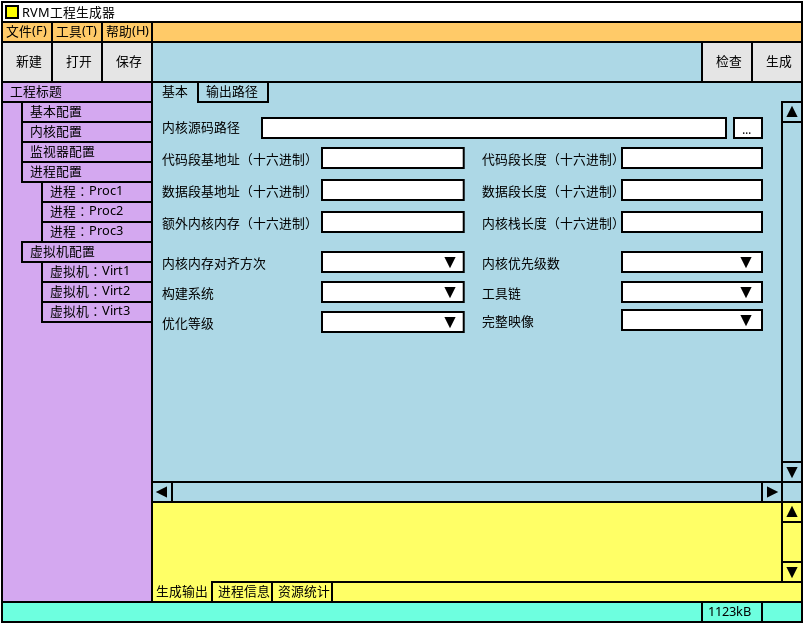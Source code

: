 <?xml version="1.0" encoding="UTF-8"?>
<dia:diagram xmlns:dia="http://www.lysator.liu.se/~alla/dia/">
  <dia:layer name="背景" visible="true" active="true">
    <dia:object type="Standard - Box" version="0" id="O0">
      <dia:attribute name="obj_pos">
        <dia:point val="16,2"/>
      </dia:attribute>
      <dia:attribute name="obj_bb">
        <dia:rectangle val="15.95,1.95;56.05,31.05"/>
      </dia:attribute>
      <dia:attribute name="elem_corner">
        <dia:point val="16,2"/>
      </dia:attribute>
      <dia:attribute name="elem_width">
        <dia:real val="40"/>
      </dia:attribute>
      <dia:attribute name="elem_height">
        <dia:real val="29"/>
      </dia:attribute>
      <dia:attribute name="border_width">
        <dia:real val="0.1"/>
      </dia:attribute>
      <dia:attribute name="inner_color">
        <dia:color val="#add8e6"/>
      </dia:attribute>
      <dia:attribute name="show_background">
        <dia:boolean val="true"/>
      </dia:attribute>
    </dia:object>
    <dia:group>
      <dia:object type="Standard - Box" version="0" id="O1">
        <dia:attribute name="obj_pos">
          <dia:point val="16,1"/>
        </dia:attribute>
        <dia:attribute name="obj_bb">
          <dia:rectangle val="15.95,0.95;18.55,2.05"/>
        </dia:attribute>
        <dia:attribute name="elem_corner">
          <dia:point val="16,1"/>
        </dia:attribute>
        <dia:attribute name="elem_width">
          <dia:real val="2.5"/>
        </dia:attribute>
        <dia:attribute name="elem_height">
          <dia:real val="1.0"/>
        </dia:attribute>
        <dia:attribute name="border_width">
          <dia:real val="0.1"/>
        </dia:attribute>
        <dia:attribute name="inner_color">
          <dia:color val="#ffca68"/>
        </dia:attribute>
        <dia:attribute name="show_background">
          <dia:boolean val="true"/>
        </dia:attribute>
      </dia:object>
      <dia:object type="Standard - Text" version="1" id="O2">
        <dia:attribute name="obj_pos">
          <dia:point val="16.2,1.7"/>
        </dia:attribute>
        <dia:attribute name="obj_bb">
          <dia:rectangle val="16.2,0.958;18.267,1.905"/>
        </dia:attribute>
        <dia:attribute name="text">
          <dia:composite type="text">
            <dia:attribute name="string">
              <dia:string>#文件(F)#</dia:string>
            </dia:attribute>
            <dia:attribute name="font">
              <dia:font family="Source Han Sans CN" style="0" name="Courier"/>
            </dia:attribute>
            <dia:attribute name="height">
              <dia:real val="0.8"/>
            </dia:attribute>
            <dia:attribute name="pos">
              <dia:point val="16.2,1.7"/>
            </dia:attribute>
            <dia:attribute name="color">
              <dia:color val="#000000"/>
            </dia:attribute>
            <dia:attribute name="alignment">
              <dia:enum val="0"/>
            </dia:attribute>
          </dia:composite>
        </dia:attribute>
        <dia:attribute name="valign">
          <dia:enum val="3"/>
        </dia:attribute>
      </dia:object>
    </dia:group>
    <dia:group>
      <dia:object type="Standard - Box" version="0" id="O3">
        <dia:attribute name="obj_pos">
          <dia:point val="18.5,1"/>
        </dia:attribute>
        <dia:attribute name="obj_bb">
          <dia:rectangle val="18.45,0.95;21.05,2.05"/>
        </dia:attribute>
        <dia:attribute name="elem_corner">
          <dia:point val="18.5,1"/>
        </dia:attribute>
        <dia:attribute name="elem_width">
          <dia:real val="2.5"/>
        </dia:attribute>
        <dia:attribute name="elem_height">
          <dia:real val="1"/>
        </dia:attribute>
        <dia:attribute name="border_width">
          <dia:real val="0.1"/>
        </dia:attribute>
        <dia:attribute name="inner_color">
          <dia:color val="#ffca68"/>
        </dia:attribute>
        <dia:attribute name="show_background">
          <dia:boolean val="true"/>
        </dia:attribute>
      </dia:object>
      <dia:object type="Standard - Text" version="1" id="O4">
        <dia:attribute name="obj_pos">
          <dia:point val="18.7,1.7"/>
        </dia:attribute>
        <dia:attribute name="obj_bb">
          <dia:rectangle val="18.7,0.958;20.797,1.905"/>
        </dia:attribute>
        <dia:attribute name="text">
          <dia:composite type="text">
            <dia:attribute name="string">
              <dia:string>#工具(T)#</dia:string>
            </dia:attribute>
            <dia:attribute name="font">
              <dia:font family="Source Han Sans CN" style="0" name="Courier"/>
            </dia:attribute>
            <dia:attribute name="height">
              <dia:real val="0.8"/>
            </dia:attribute>
            <dia:attribute name="pos">
              <dia:point val="18.7,1.7"/>
            </dia:attribute>
            <dia:attribute name="color">
              <dia:color val="#000000"/>
            </dia:attribute>
            <dia:attribute name="alignment">
              <dia:enum val="0"/>
            </dia:attribute>
          </dia:composite>
        </dia:attribute>
        <dia:attribute name="valign">
          <dia:enum val="3"/>
        </dia:attribute>
      </dia:object>
    </dia:group>
    <dia:group>
      <dia:object type="Standard - Box" version="0" id="O5">
        <dia:attribute name="obj_pos">
          <dia:point val="21,1"/>
        </dia:attribute>
        <dia:attribute name="obj_bb">
          <dia:rectangle val="20.95,0.95;23.55,2.05"/>
        </dia:attribute>
        <dia:attribute name="elem_corner">
          <dia:point val="21,1"/>
        </dia:attribute>
        <dia:attribute name="elem_width">
          <dia:real val="2.5"/>
        </dia:attribute>
        <dia:attribute name="elem_height">
          <dia:real val="1.0"/>
        </dia:attribute>
        <dia:attribute name="border_width">
          <dia:real val="0.1"/>
        </dia:attribute>
        <dia:attribute name="inner_color">
          <dia:color val="#ffca68"/>
        </dia:attribute>
        <dia:attribute name="show_background">
          <dia:boolean val="true"/>
        </dia:attribute>
      </dia:object>
      <dia:object type="Standard - Text" version="1" id="O6">
        <dia:attribute name="obj_pos">
          <dia:point val="21.2,1.7"/>
        </dia:attribute>
        <dia:attribute name="obj_bb">
          <dia:rectangle val="21.2,0.958;23.38,1.905"/>
        </dia:attribute>
        <dia:attribute name="text">
          <dia:composite type="text">
            <dia:attribute name="string">
              <dia:string>#帮助(H)#</dia:string>
            </dia:attribute>
            <dia:attribute name="font">
              <dia:font family="Source Han Sans CN" style="0" name="Courier"/>
            </dia:attribute>
            <dia:attribute name="height">
              <dia:real val="0.8"/>
            </dia:attribute>
            <dia:attribute name="pos">
              <dia:point val="21.2,1.7"/>
            </dia:attribute>
            <dia:attribute name="color">
              <dia:color val="#000000"/>
            </dia:attribute>
            <dia:attribute name="alignment">
              <dia:enum val="0"/>
            </dia:attribute>
          </dia:composite>
        </dia:attribute>
        <dia:attribute name="valign">
          <dia:enum val="3"/>
        </dia:attribute>
      </dia:object>
    </dia:group>
    <dia:object type="Standard - Box" version="0" id="O7">
      <dia:attribute name="obj_pos">
        <dia:point val="23.5,1"/>
      </dia:attribute>
      <dia:attribute name="obj_bb">
        <dia:rectangle val="23.45,0.95;56.05,2.05"/>
      </dia:attribute>
      <dia:attribute name="elem_corner">
        <dia:point val="23.5,1"/>
      </dia:attribute>
      <dia:attribute name="elem_width">
        <dia:real val="32.5"/>
      </dia:attribute>
      <dia:attribute name="elem_height">
        <dia:real val="1"/>
      </dia:attribute>
      <dia:attribute name="border_width">
        <dia:real val="0.1"/>
      </dia:attribute>
      <dia:attribute name="inner_color">
        <dia:color val="#ffca68"/>
      </dia:attribute>
      <dia:attribute name="show_background">
        <dia:boolean val="true"/>
      </dia:attribute>
    </dia:object>
    <dia:object type="Standard - Box" version="0" id="O8">
      <dia:attribute name="obj_pos">
        <dia:point val="16,4"/>
      </dia:attribute>
      <dia:attribute name="obj_bb">
        <dia:rectangle val="15.95,3.95;23.55,30.05"/>
      </dia:attribute>
      <dia:attribute name="elem_corner">
        <dia:point val="16,4"/>
      </dia:attribute>
      <dia:attribute name="elem_width">
        <dia:real val="7.5"/>
      </dia:attribute>
      <dia:attribute name="elem_height">
        <dia:real val="26"/>
      </dia:attribute>
      <dia:attribute name="border_width">
        <dia:real val="0.1"/>
      </dia:attribute>
      <dia:attribute name="inner_color">
        <dia:color val="#d4a8f0"/>
      </dia:attribute>
      <dia:attribute name="show_background">
        <dia:boolean val="true"/>
      </dia:attribute>
    </dia:object>
    <dia:group>
      <dia:object type="Standard - Box" version="0" id="O9">
        <dia:attribute name="obj_pos">
          <dia:point val="16,2"/>
        </dia:attribute>
        <dia:attribute name="obj_bb">
          <dia:rectangle val="15.95,1.95;18.55,4.05"/>
        </dia:attribute>
        <dia:attribute name="elem_corner">
          <dia:point val="16,2"/>
        </dia:attribute>
        <dia:attribute name="elem_width">
          <dia:real val="2.5"/>
        </dia:attribute>
        <dia:attribute name="elem_height">
          <dia:real val="2"/>
        </dia:attribute>
        <dia:attribute name="border_width">
          <dia:real val="0.1"/>
        </dia:attribute>
        <dia:attribute name="inner_color">
          <dia:color val="#e5e5e5"/>
        </dia:attribute>
        <dia:attribute name="show_background">
          <dia:boolean val="true"/>
        </dia:attribute>
      </dia:object>
      <dia:object type="Standard - Text" version="1" id="O10">
        <dia:attribute name="obj_pos">
          <dia:point val="16.7,3.2"/>
        </dia:attribute>
        <dia:attribute name="obj_bb">
          <dia:rectangle val="16.7,2.458;17.98,3.405"/>
        </dia:attribute>
        <dia:attribute name="text">
          <dia:composite type="text">
            <dia:attribute name="string">
              <dia:string>#新建#</dia:string>
            </dia:attribute>
            <dia:attribute name="font">
              <dia:font family="Source Han Sans CN" style="0" name="Courier"/>
            </dia:attribute>
            <dia:attribute name="height">
              <dia:real val="0.8"/>
            </dia:attribute>
            <dia:attribute name="pos">
              <dia:point val="16.7,3.2"/>
            </dia:attribute>
            <dia:attribute name="color">
              <dia:color val="#000000"/>
            </dia:attribute>
            <dia:attribute name="alignment">
              <dia:enum val="0"/>
            </dia:attribute>
          </dia:composite>
        </dia:attribute>
        <dia:attribute name="valign">
          <dia:enum val="3"/>
        </dia:attribute>
      </dia:object>
    </dia:group>
    <dia:group>
      <dia:object type="Standard - Box" version="0" id="O11">
        <dia:attribute name="obj_pos">
          <dia:point val="18.5,2"/>
        </dia:attribute>
        <dia:attribute name="obj_bb">
          <dia:rectangle val="18.45,1.95;21.05,4.05"/>
        </dia:attribute>
        <dia:attribute name="elem_corner">
          <dia:point val="18.5,2"/>
        </dia:attribute>
        <dia:attribute name="elem_width">
          <dia:real val="2.5"/>
        </dia:attribute>
        <dia:attribute name="elem_height">
          <dia:real val="2"/>
        </dia:attribute>
        <dia:attribute name="border_width">
          <dia:real val="0.1"/>
        </dia:attribute>
        <dia:attribute name="inner_color">
          <dia:color val="#e5e5e5"/>
        </dia:attribute>
        <dia:attribute name="show_background">
          <dia:boolean val="true"/>
        </dia:attribute>
      </dia:object>
      <dia:object type="Standard - Text" version="1" id="O12">
        <dia:attribute name="obj_pos">
          <dia:point val="19.2,3.2"/>
        </dia:attribute>
        <dia:attribute name="obj_bb">
          <dia:rectangle val="19.2,2.458;20.48,3.405"/>
        </dia:attribute>
        <dia:attribute name="text">
          <dia:composite type="text">
            <dia:attribute name="string">
              <dia:string>#打开#</dia:string>
            </dia:attribute>
            <dia:attribute name="font">
              <dia:font family="Source Han Sans CN" style="0" name="Courier"/>
            </dia:attribute>
            <dia:attribute name="height">
              <dia:real val="0.8"/>
            </dia:attribute>
            <dia:attribute name="pos">
              <dia:point val="19.2,3.2"/>
            </dia:attribute>
            <dia:attribute name="color">
              <dia:color val="#000000"/>
            </dia:attribute>
            <dia:attribute name="alignment">
              <dia:enum val="0"/>
            </dia:attribute>
          </dia:composite>
        </dia:attribute>
        <dia:attribute name="valign">
          <dia:enum val="3"/>
        </dia:attribute>
      </dia:object>
    </dia:group>
    <dia:group>
      <dia:object type="Standard - Box" version="0" id="O13">
        <dia:attribute name="obj_pos">
          <dia:point val="21,2"/>
        </dia:attribute>
        <dia:attribute name="obj_bb">
          <dia:rectangle val="20.95,1.95;23.55,4.05"/>
        </dia:attribute>
        <dia:attribute name="elem_corner">
          <dia:point val="21,2"/>
        </dia:attribute>
        <dia:attribute name="elem_width">
          <dia:real val="2.5"/>
        </dia:attribute>
        <dia:attribute name="elem_height">
          <dia:real val="2"/>
        </dia:attribute>
        <dia:attribute name="border_width">
          <dia:real val="0.1"/>
        </dia:attribute>
        <dia:attribute name="inner_color">
          <dia:color val="#e5e5e5"/>
        </dia:attribute>
        <dia:attribute name="show_background">
          <dia:boolean val="true"/>
        </dia:attribute>
      </dia:object>
      <dia:object type="Standard - Text" version="1" id="O14">
        <dia:attribute name="obj_pos">
          <dia:point val="21.7,3.2"/>
        </dia:attribute>
        <dia:attribute name="obj_bb">
          <dia:rectangle val="21.7,2.458;22.98,3.405"/>
        </dia:attribute>
        <dia:attribute name="text">
          <dia:composite type="text">
            <dia:attribute name="string">
              <dia:string>#保存#</dia:string>
            </dia:attribute>
            <dia:attribute name="font">
              <dia:font family="Source Han Sans CN" style="0" name="Courier"/>
            </dia:attribute>
            <dia:attribute name="height">
              <dia:real val="0.8"/>
            </dia:attribute>
            <dia:attribute name="pos">
              <dia:point val="21.7,3.2"/>
            </dia:attribute>
            <dia:attribute name="color">
              <dia:color val="#000000"/>
            </dia:attribute>
            <dia:attribute name="alignment">
              <dia:enum val="0"/>
            </dia:attribute>
          </dia:composite>
        </dia:attribute>
        <dia:attribute name="valign">
          <dia:enum val="3"/>
        </dia:attribute>
      </dia:object>
    </dia:group>
    <dia:object type="Standard - Box" version="0" id="O15">
      <dia:attribute name="obj_pos">
        <dia:point val="24.5,24"/>
      </dia:attribute>
      <dia:attribute name="obj_bb">
        <dia:rectangle val="24.45,23.95;54.05,25.05"/>
      </dia:attribute>
      <dia:attribute name="elem_corner">
        <dia:point val="24.5,24"/>
      </dia:attribute>
      <dia:attribute name="elem_width">
        <dia:real val="29.5"/>
      </dia:attribute>
      <dia:attribute name="elem_height">
        <dia:real val="1"/>
      </dia:attribute>
      <dia:attribute name="border_width">
        <dia:real val="0.1"/>
      </dia:attribute>
      <dia:attribute name="inner_color">
        <dia:color val="#add8e6"/>
      </dia:attribute>
      <dia:attribute name="show_background">
        <dia:boolean val="true"/>
      </dia:attribute>
    </dia:object>
    <dia:object type="Standard - Box" version="0" id="O16">
      <dia:attribute name="obj_pos">
        <dia:point val="55,6"/>
      </dia:attribute>
      <dia:attribute name="obj_bb">
        <dia:rectangle val="54.95,5.95;56.05,23.05"/>
      </dia:attribute>
      <dia:attribute name="elem_corner">
        <dia:point val="55,6"/>
      </dia:attribute>
      <dia:attribute name="elem_width">
        <dia:real val="1"/>
      </dia:attribute>
      <dia:attribute name="elem_height">
        <dia:real val="17.0"/>
      </dia:attribute>
      <dia:attribute name="border_width">
        <dia:real val="0.1"/>
      </dia:attribute>
      <dia:attribute name="inner_color">
        <dia:color val="#add8e6"/>
      </dia:attribute>
      <dia:attribute name="show_background">
        <dia:boolean val="true"/>
      </dia:attribute>
    </dia:object>
    <dia:group>
      <dia:object type="Standard - Box" version="0" id="O17">
        <dia:attribute name="obj_pos">
          <dia:point val="55,5"/>
        </dia:attribute>
        <dia:attribute name="obj_bb">
          <dia:rectangle val="54.95,4.95;56.05,6.05"/>
        </dia:attribute>
        <dia:attribute name="elem_corner">
          <dia:point val="55,5"/>
        </dia:attribute>
        <dia:attribute name="elem_width">
          <dia:real val="1"/>
        </dia:attribute>
        <dia:attribute name="elem_height">
          <dia:real val="1"/>
        </dia:attribute>
        <dia:attribute name="border_width">
          <dia:real val="0.1"/>
        </dia:attribute>
        <dia:attribute name="inner_color">
          <dia:color val="#add8e6"/>
        </dia:attribute>
        <dia:attribute name="show_background">
          <dia:boolean val="true"/>
        </dia:attribute>
      </dia:object>
      <dia:object type="Standard - Polygon" version="0" id="O18">
        <dia:attribute name="obj_pos">
          <dia:point val="55.7,5.7"/>
        </dia:attribute>
        <dia:attribute name="obj_bb">
          <dia:rectangle val="55.219,5.188;55.781,5.75"/>
        </dia:attribute>
        <dia:attribute name="poly_points">
          <dia:point val="55.7,5.7"/>
          <dia:point val="55.3,5.7"/>
          <dia:point val="55.5,5.3"/>
        </dia:attribute>
        <dia:attribute name="line_width">
          <dia:real val="0.1"/>
        </dia:attribute>
        <dia:attribute name="inner_color">
          <dia:color val="#000000"/>
        </dia:attribute>
        <dia:attribute name="show_background">
          <dia:boolean val="true"/>
        </dia:attribute>
      </dia:object>
    </dia:group>
    <dia:group>
      <dia:object type="Standard - Box" version="0" id="O19">
        <dia:attribute name="obj_pos">
          <dia:point val="55,23"/>
        </dia:attribute>
        <dia:attribute name="obj_bb">
          <dia:rectangle val="54.95,22.95;56.05,24.05"/>
        </dia:attribute>
        <dia:attribute name="elem_corner">
          <dia:point val="55,23"/>
        </dia:attribute>
        <dia:attribute name="elem_width">
          <dia:real val="1"/>
        </dia:attribute>
        <dia:attribute name="elem_height">
          <dia:real val="1"/>
        </dia:attribute>
        <dia:attribute name="border_width">
          <dia:real val="0.1"/>
        </dia:attribute>
        <dia:attribute name="inner_color">
          <dia:color val="#add8e6"/>
        </dia:attribute>
        <dia:attribute name="show_background">
          <dia:boolean val="true"/>
        </dia:attribute>
      </dia:object>
      <dia:object type="Standard - Polygon" version="0" id="O20">
        <dia:attribute name="obj_pos">
          <dia:point val="55.7,23.3"/>
        </dia:attribute>
        <dia:attribute name="obj_bb">
          <dia:rectangle val="55.219,23.25;55.781,23.812"/>
        </dia:attribute>
        <dia:attribute name="poly_points">
          <dia:point val="55.7,23.3"/>
          <dia:point val="55.3,23.3"/>
          <dia:point val="55.5,23.7"/>
        </dia:attribute>
        <dia:attribute name="line_width">
          <dia:real val="0.1"/>
        </dia:attribute>
        <dia:attribute name="inner_color">
          <dia:color val="#000000"/>
        </dia:attribute>
        <dia:attribute name="show_background">
          <dia:boolean val="true"/>
        </dia:attribute>
      </dia:object>
    </dia:group>
    <dia:group>
      <dia:object type="Standard - Box" version="0" id="O21">
        <dia:attribute name="obj_pos">
          <dia:point val="54,24"/>
        </dia:attribute>
        <dia:attribute name="obj_bb">
          <dia:rectangle val="53.95,23.95;55.05,25.05"/>
        </dia:attribute>
        <dia:attribute name="elem_corner">
          <dia:point val="54,24"/>
        </dia:attribute>
        <dia:attribute name="elem_width">
          <dia:real val="1"/>
        </dia:attribute>
        <dia:attribute name="elem_height">
          <dia:real val="1"/>
        </dia:attribute>
        <dia:attribute name="border_width">
          <dia:real val="0.1"/>
        </dia:attribute>
        <dia:attribute name="inner_color">
          <dia:color val="#add8e6"/>
        </dia:attribute>
        <dia:attribute name="show_background">
          <dia:boolean val="true"/>
        </dia:attribute>
      </dia:object>
      <dia:object type="Standard - Polygon" version="0" id="O22">
        <dia:attribute name="obj_pos">
          <dia:point val="54.7,24.5"/>
        </dia:attribute>
        <dia:attribute name="obj_bb">
          <dia:rectangle val="54.25,24.219;54.812,24.781"/>
        </dia:attribute>
        <dia:attribute name="poly_points">
          <dia:point val="54.7,24.5"/>
          <dia:point val="54.3,24.3"/>
          <dia:point val="54.3,24.7"/>
        </dia:attribute>
        <dia:attribute name="line_width">
          <dia:real val="0.1"/>
        </dia:attribute>
        <dia:attribute name="inner_color">
          <dia:color val="#000000"/>
        </dia:attribute>
        <dia:attribute name="show_background">
          <dia:boolean val="true"/>
        </dia:attribute>
      </dia:object>
    </dia:group>
    <dia:group>
      <dia:object type="Standard - Box" version="0" id="O23">
        <dia:attribute name="obj_pos">
          <dia:point val="23.5,24"/>
        </dia:attribute>
        <dia:attribute name="obj_bb">
          <dia:rectangle val="23.45,23.95;24.55,25.05"/>
        </dia:attribute>
        <dia:attribute name="elem_corner">
          <dia:point val="23.5,24"/>
        </dia:attribute>
        <dia:attribute name="elem_width">
          <dia:real val="1"/>
        </dia:attribute>
        <dia:attribute name="elem_height">
          <dia:real val="1"/>
        </dia:attribute>
        <dia:attribute name="border_width">
          <dia:real val="0.1"/>
        </dia:attribute>
        <dia:attribute name="inner_color">
          <dia:color val="#add8e6"/>
        </dia:attribute>
        <dia:attribute name="show_background">
          <dia:boolean val="true"/>
        </dia:attribute>
      </dia:object>
      <dia:object type="Standard - Polygon" version="0" id="O24">
        <dia:attribute name="obj_pos">
          <dia:point val="23.8,24.5"/>
        </dia:attribute>
        <dia:attribute name="obj_bb">
          <dia:rectangle val="23.688,24.219;24.25,24.781"/>
        </dia:attribute>
        <dia:attribute name="poly_points">
          <dia:point val="23.8,24.5"/>
          <dia:point val="24.2,24.3"/>
          <dia:point val="24.2,24.7"/>
        </dia:attribute>
        <dia:attribute name="line_width">
          <dia:real val="0.1"/>
        </dia:attribute>
        <dia:attribute name="inner_color">
          <dia:color val="#000000"/>
        </dia:attribute>
        <dia:attribute name="show_background">
          <dia:boolean val="true"/>
        </dia:attribute>
      </dia:object>
    </dia:group>
    <dia:object type="Standard - Box" version="0" id="O25">
      <dia:attribute name="obj_pos">
        <dia:point val="23.5,25"/>
      </dia:attribute>
      <dia:attribute name="obj_bb">
        <dia:rectangle val="23.45,24.95;56.05,30.05"/>
      </dia:attribute>
      <dia:attribute name="elem_corner">
        <dia:point val="23.5,25"/>
      </dia:attribute>
      <dia:attribute name="elem_width">
        <dia:real val="32.5"/>
      </dia:attribute>
      <dia:attribute name="elem_height">
        <dia:real val="5"/>
      </dia:attribute>
      <dia:attribute name="border_width">
        <dia:real val="0.1"/>
      </dia:attribute>
      <dia:attribute name="inner_color">
        <dia:color val="#ffff66"/>
      </dia:attribute>
      <dia:attribute name="show_background">
        <dia:boolean val="true"/>
      </dia:attribute>
    </dia:object>
    <dia:object type="Standard - Text" version="1" id="O26">
      <dia:attribute name="obj_pos">
        <dia:point val="23.7,29.7"/>
      </dia:attribute>
      <dia:attribute name="obj_bb">
        <dia:rectangle val="23.7,28.957;26.26,29.905"/>
      </dia:attribute>
      <dia:attribute name="text">
        <dia:composite type="text">
          <dia:attribute name="string">
            <dia:string>#生成输出#</dia:string>
          </dia:attribute>
          <dia:attribute name="font">
            <dia:font family="Source Han Sans CN" style="0" name="Courier"/>
          </dia:attribute>
          <dia:attribute name="height">
            <dia:real val="0.8"/>
          </dia:attribute>
          <dia:attribute name="pos">
            <dia:point val="23.7,29.7"/>
          </dia:attribute>
          <dia:attribute name="color">
            <dia:color val="#000000"/>
          </dia:attribute>
          <dia:attribute name="alignment">
            <dia:enum val="0"/>
          </dia:attribute>
        </dia:composite>
      </dia:attribute>
      <dia:attribute name="valign">
        <dia:enum val="3"/>
      </dia:attribute>
    </dia:object>
    <dia:object type="Standard - Box" version="0" id="O27">
      <dia:attribute name="obj_pos">
        <dia:point val="16,30"/>
      </dia:attribute>
      <dia:attribute name="obj_bb">
        <dia:rectangle val="15.95,29.95;51.05,31.05"/>
      </dia:attribute>
      <dia:attribute name="elem_corner">
        <dia:point val="16,30"/>
      </dia:attribute>
      <dia:attribute name="elem_width">
        <dia:real val="35"/>
      </dia:attribute>
      <dia:attribute name="elem_height">
        <dia:real val="1"/>
      </dia:attribute>
      <dia:attribute name="border_width">
        <dia:real val="0.1"/>
      </dia:attribute>
      <dia:attribute name="inner_color">
        <dia:color val="#6dffdf"/>
      </dia:attribute>
      <dia:attribute name="show_background">
        <dia:boolean val="true"/>
      </dia:attribute>
    </dia:object>
    <dia:object type="Standard - Box" version="0" id="O28">
      <dia:attribute name="obj_pos">
        <dia:point val="55,26"/>
      </dia:attribute>
      <dia:attribute name="obj_bb">
        <dia:rectangle val="54.95,25.95;56.05,28.05"/>
      </dia:attribute>
      <dia:attribute name="elem_corner">
        <dia:point val="55,26"/>
      </dia:attribute>
      <dia:attribute name="elem_width">
        <dia:real val="1"/>
      </dia:attribute>
      <dia:attribute name="elem_height">
        <dia:real val="2"/>
      </dia:attribute>
      <dia:attribute name="border_width">
        <dia:real val="0.1"/>
      </dia:attribute>
      <dia:attribute name="inner_color">
        <dia:color val="#ffff66"/>
      </dia:attribute>
      <dia:attribute name="show_background">
        <dia:boolean val="true"/>
      </dia:attribute>
    </dia:object>
    <dia:group>
      <dia:object type="Standard - Box" version="0" id="O29">
        <dia:attribute name="obj_pos">
          <dia:point val="55,25"/>
        </dia:attribute>
        <dia:attribute name="obj_bb">
          <dia:rectangle val="54.95,24.95;56.05,26.05"/>
        </dia:attribute>
        <dia:attribute name="elem_corner">
          <dia:point val="55,25"/>
        </dia:attribute>
        <dia:attribute name="elem_width">
          <dia:real val="1"/>
        </dia:attribute>
        <dia:attribute name="elem_height">
          <dia:real val="1"/>
        </dia:attribute>
        <dia:attribute name="border_width">
          <dia:real val="0.1"/>
        </dia:attribute>
        <dia:attribute name="inner_color">
          <dia:color val="#ffff66"/>
        </dia:attribute>
        <dia:attribute name="show_background">
          <dia:boolean val="true"/>
        </dia:attribute>
      </dia:object>
      <dia:object type="Standard - Polygon" version="0" id="O30">
        <dia:attribute name="obj_pos">
          <dia:point val="55.7,25.7"/>
        </dia:attribute>
        <dia:attribute name="obj_bb">
          <dia:rectangle val="55.219,25.188;55.781,25.75"/>
        </dia:attribute>
        <dia:attribute name="poly_points">
          <dia:point val="55.7,25.7"/>
          <dia:point val="55.3,25.7"/>
          <dia:point val="55.5,25.3"/>
        </dia:attribute>
        <dia:attribute name="line_width">
          <dia:real val="0.1"/>
        </dia:attribute>
        <dia:attribute name="inner_color">
          <dia:color val="#000000"/>
        </dia:attribute>
        <dia:attribute name="show_background">
          <dia:boolean val="true"/>
        </dia:attribute>
      </dia:object>
    </dia:group>
    <dia:group>
      <dia:object type="Standard - Box" version="0" id="O31">
        <dia:attribute name="obj_pos">
          <dia:point val="55,28"/>
        </dia:attribute>
        <dia:attribute name="obj_bb">
          <dia:rectangle val="54.95,27.95;56.05,29.05"/>
        </dia:attribute>
        <dia:attribute name="elem_corner">
          <dia:point val="55,28"/>
        </dia:attribute>
        <dia:attribute name="elem_width">
          <dia:real val="1"/>
        </dia:attribute>
        <dia:attribute name="elem_height">
          <dia:real val="1"/>
        </dia:attribute>
        <dia:attribute name="border_width">
          <dia:real val="0.1"/>
        </dia:attribute>
        <dia:attribute name="inner_color">
          <dia:color val="#ffff66"/>
        </dia:attribute>
        <dia:attribute name="show_background">
          <dia:boolean val="true"/>
        </dia:attribute>
      </dia:object>
      <dia:object type="Standard - Polygon" version="0" id="O32">
        <dia:attribute name="obj_pos">
          <dia:point val="55.7,28.3"/>
        </dia:attribute>
        <dia:attribute name="obj_bb">
          <dia:rectangle val="55.219,28.25;55.781,28.812"/>
        </dia:attribute>
        <dia:attribute name="poly_points">
          <dia:point val="55.7,28.3"/>
          <dia:point val="55.3,28.3"/>
          <dia:point val="55.5,28.7"/>
        </dia:attribute>
        <dia:attribute name="line_width">
          <dia:real val="0.1"/>
        </dia:attribute>
        <dia:attribute name="inner_color">
          <dia:color val="#000000"/>
        </dia:attribute>
        <dia:attribute name="show_background">
          <dia:boolean val="true"/>
        </dia:attribute>
      </dia:object>
    </dia:group>
    <dia:object type="Standard - Box" version="0" id="O33">
      <dia:attribute name="obj_pos">
        <dia:point val="32.5,29"/>
      </dia:attribute>
      <dia:attribute name="obj_bb">
        <dia:rectangle val="32.45,28.95;56.05,30.05"/>
      </dia:attribute>
      <dia:attribute name="elem_corner">
        <dia:point val="32.5,29"/>
      </dia:attribute>
      <dia:attribute name="elem_width">
        <dia:real val="23.5"/>
      </dia:attribute>
      <dia:attribute name="elem_height">
        <dia:real val="1"/>
      </dia:attribute>
      <dia:attribute name="border_width">
        <dia:real val="0.1"/>
      </dia:attribute>
      <dia:attribute name="inner_color">
        <dia:color val="#ffff66"/>
      </dia:attribute>
      <dia:attribute name="show_background">
        <dia:boolean val="true"/>
      </dia:attribute>
    </dia:object>
    <dia:object type="Standard - Box" version="0" id="O34">
      <dia:attribute name="obj_pos">
        <dia:point val="54,30"/>
      </dia:attribute>
      <dia:attribute name="obj_bb">
        <dia:rectangle val="53.95,29.95;56.05,31.05"/>
      </dia:attribute>
      <dia:attribute name="elem_corner">
        <dia:point val="54,30"/>
      </dia:attribute>
      <dia:attribute name="elem_width">
        <dia:real val="2"/>
      </dia:attribute>
      <dia:attribute name="elem_height">
        <dia:real val="1"/>
      </dia:attribute>
      <dia:attribute name="border_width">
        <dia:real val="0.1"/>
      </dia:attribute>
      <dia:attribute name="inner_color">
        <dia:color val="#6dffdf"/>
      </dia:attribute>
      <dia:attribute name="show_background">
        <dia:boolean val="true"/>
      </dia:attribute>
    </dia:object>
    <dia:group>
      <dia:object type="Standard - Box" version="0" id="O35">
        <dia:attribute name="obj_pos">
          <dia:point val="17,8"/>
        </dia:attribute>
        <dia:attribute name="obj_bb">
          <dia:rectangle val="16.95,7.95;23.55,9.05"/>
        </dia:attribute>
        <dia:attribute name="elem_corner">
          <dia:point val="17,8"/>
        </dia:attribute>
        <dia:attribute name="elem_width">
          <dia:real val="6.5"/>
        </dia:attribute>
        <dia:attribute name="elem_height">
          <dia:real val="1"/>
        </dia:attribute>
        <dia:attribute name="border_width">
          <dia:real val="0.1"/>
        </dia:attribute>
        <dia:attribute name="inner_color">
          <dia:color val="#d4a8f0"/>
        </dia:attribute>
        <dia:attribute name="show_background">
          <dia:boolean val="true"/>
        </dia:attribute>
      </dia:object>
      <dia:object type="Standard - Text" version="1" id="O36">
        <dia:attribute name="obj_pos">
          <dia:point val="17.4,8.7"/>
        </dia:attribute>
        <dia:attribute name="obj_bb">
          <dia:rectangle val="17.4,7.957;19.96,8.905"/>
        </dia:attribute>
        <dia:attribute name="text">
          <dia:composite type="text">
            <dia:attribute name="string">
              <dia:string>#进程配置#</dia:string>
            </dia:attribute>
            <dia:attribute name="font">
              <dia:font family="Source Han Sans CN" style="0" name="Courier"/>
            </dia:attribute>
            <dia:attribute name="height">
              <dia:real val="0.8"/>
            </dia:attribute>
            <dia:attribute name="pos">
              <dia:point val="17.4,8.7"/>
            </dia:attribute>
            <dia:attribute name="color">
              <dia:color val="#000000"/>
            </dia:attribute>
            <dia:attribute name="alignment">
              <dia:enum val="0"/>
            </dia:attribute>
          </dia:composite>
        </dia:attribute>
        <dia:attribute name="valign">
          <dia:enum val="3"/>
        </dia:attribute>
      </dia:object>
    </dia:group>
    <dia:group>
      <dia:object type="Standard - Box" version="0" id="O37">
        <dia:attribute name="obj_pos">
          <dia:point val="16,0"/>
        </dia:attribute>
        <dia:attribute name="obj_bb">
          <dia:rectangle val="15.95,-0.05;56.05,1.05"/>
        </dia:attribute>
        <dia:attribute name="elem_corner">
          <dia:point val="16,0"/>
        </dia:attribute>
        <dia:attribute name="elem_width">
          <dia:real val="40"/>
        </dia:attribute>
        <dia:attribute name="elem_height">
          <dia:real val="1"/>
        </dia:attribute>
        <dia:attribute name="show_background">
          <dia:boolean val="true"/>
        </dia:attribute>
      </dia:object>
      <dia:object type="Standard - Text" version="1" id="O38">
        <dia:attribute name="obj_pos">
          <dia:point val="17,0.75"/>
        </dia:attribute>
        <dia:attribute name="obj_bb">
          <dia:rectangle val="17,0.007;21.495,0.955"/>
        </dia:attribute>
        <dia:attribute name="text">
          <dia:composite type="text">
            <dia:attribute name="string">
              <dia:string>#RVM工程生成器#</dia:string>
            </dia:attribute>
            <dia:attribute name="font">
              <dia:font family="Source Han Sans CN" style="0" name="Courier"/>
            </dia:attribute>
            <dia:attribute name="height">
              <dia:real val="0.8"/>
            </dia:attribute>
            <dia:attribute name="pos">
              <dia:point val="17,0.75"/>
            </dia:attribute>
            <dia:attribute name="color">
              <dia:color val="#000000"/>
            </dia:attribute>
            <dia:attribute name="alignment">
              <dia:enum val="0"/>
            </dia:attribute>
          </dia:composite>
        </dia:attribute>
        <dia:attribute name="valign">
          <dia:enum val="3"/>
        </dia:attribute>
      </dia:object>
      <dia:object type="Standard - Box" version="0" id="O39">
        <dia:attribute name="obj_pos">
          <dia:point val="16.2,0.2"/>
        </dia:attribute>
        <dia:attribute name="obj_bb">
          <dia:rectangle val="16.15,0.15;16.85,0.85"/>
        </dia:attribute>
        <dia:attribute name="elem_corner">
          <dia:point val="16.2,0.2"/>
        </dia:attribute>
        <dia:attribute name="elem_width">
          <dia:real val="0.6"/>
        </dia:attribute>
        <dia:attribute name="elem_height">
          <dia:real val="0.6"/>
        </dia:attribute>
        <dia:attribute name="border_width">
          <dia:real val="0.1"/>
        </dia:attribute>
        <dia:attribute name="inner_color">
          <dia:color val="#ffff00"/>
        </dia:attribute>
        <dia:attribute name="show_background">
          <dia:boolean val="true"/>
        </dia:attribute>
      </dia:object>
    </dia:group>
    <dia:group>
      <dia:object type="Standard - Box" version="0" id="O40">
        <dia:attribute name="obj_pos">
          <dia:point val="53.5,2"/>
        </dia:attribute>
        <dia:attribute name="obj_bb">
          <dia:rectangle val="53.45,1.95;56.05,4.05"/>
        </dia:attribute>
        <dia:attribute name="elem_corner">
          <dia:point val="53.5,2"/>
        </dia:attribute>
        <dia:attribute name="elem_width">
          <dia:real val="2.5"/>
        </dia:attribute>
        <dia:attribute name="elem_height">
          <dia:real val="2"/>
        </dia:attribute>
        <dia:attribute name="border_width">
          <dia:real val="0.1"/>
        </dia:attribute>
        <dia:attribute name="inner_color">
          <dia:color val="#e5e5e5"/>
        </dia:attribute>
        <dia:attribute name="show_background">
          <dia:boolean val="true"/>
        </dia:attribute>
      </dia:object>
      <dia:object type="Standard - Text" version="1" id="O41">
        <dia:attribute name="obj_pos">
          <dia:point val="54.2,3.2"/>
        </dia:attribute>
        <dia:attribute name="obj_bb">
          <dia:rectangle val="54.2,2.458;55.48,3.405"/>
        </dia:attribute>
        <dia:attribute name="text">
          <dia:composite type="text">
            <dia:attribute name="string">
              <dia:string>#生成#</dia:string>
            </dia:attribute>
            <dia:attribute name="font">
              <dia:font family="Source Han Sans CN" style="0" name="Courier"/>
            </dia:attribute>
            <dia:attribute name="height">
              <dia:real val="0.8"/>
            </dia:attribute>
            <dia:attribute name="pos">
              <dia:point val="54.2,3.2"/>
            </dia:attribute>
            <dia:attribute name="color">
              <dia:color val="#000000"/>
            </dia:attribute>
            <dia:attribute name="alignment">
              <dia:enum val="0"/>
            </dia:attribute>
          </dia:composite>
        </dia:attribute>
        <dia:attribute name="valign">
          <dia:enum val="3"/>
        </dia:attribute>
      </dia:object>
    </dia:group>
    <dia:group>
      <dia:object type="Standard - Box" version="0" id="O42">
        <dia:attribute name="obj_pos">
          <dia:point val="51,2"/>
        </dia:attribute>
        <dia:attribute name="obj_bb">
          <dia:rectangle val="50.95,1.95;53.55,4.05"/>
        </dia:attribute>
        <dia:attribute name="elem_corner">
          <dia:point val="51,2"/>
        </dia:attribute>
        <dia:attribute name="elem_width">
          <dia:real val="2.5"/>
        </dia:attribute>
        <dia:attribute name="elem_height">
          <dia:real val="2"/>
        </dia:attribute>
        <dia:attribute name="border_width">
          <dia:real val="0.1"/>
        </dia:attribute>
        <dia:attribute name="inner_color">
          <dia:color val="#e5e5e5"/>
        </dia:attribute>
        <dia:attribute name="show_background">
          <dia:boolean val="true"/>
        </dia:attribute>
      </dia:object>
      <dia:object type="Standard - Text" version="1" id="O43">
        <dia:attribute name="obj_pos">
          <dia:point val="51.7,3.2"/>
        </dia:attribute>
        <dia:attribute name="obj_bb">
          <dia:rectangle val="51.7,2.458;52.98,3.405"/>
        </dia:attribute>
        <dia:attribute name="text">
          <dia:composite type="text">
            <dia:attribute name="string">
              <dia:string>#检查#</dia:string>
            </dia:attribute>
            <dia:attribute name="font">
              <dia:font family="Source Han Sans CN" style="0" name="Courier"/>
            </dia:attribute>
            <dia:attribute name="height">
              <dia:real val="0.8"/>
            </dia:attribute>
            <dia:attribute name="pos">
              <dia:point val="51.7,3.2"/>
            </dia:attribute>
            <dia:attribute name="color">
              <dia:color val="#000000"/>
            </dia:attribute>
            <dia:attribute name="alignment">
              <dia:enum val="0"/>
            </dia:attribute>
          </dia:composite>
        </dia:attribute>
        <dia:attribute name="valign">
          <dia:enum val="3"/>
        </dia:attribute>
      </dia:object>
    </dia:group>
    <dia:group>
      <dia:object type="Standard - Box" version="0" id="O44">
        <dia:attribute name="obj_pos">
          <dia:point val="26.5,29"/>
        </dia:attribute>
        <dia:attribute name="obj_bb">
          <dia:rectangle val="26.45,28.95;29.55,30.05"/>
        </dia:attribute>
        <dia:attribute name="elem_corner">
          <dia:point val="26.5,29"/>
        </dia:attribute>
        <dia:attribute name="elem_width">
          <dia:real val="3"/>
        </dia:attribute>
        <dia:attribute name="elem_height">
          <dia:real val="1"/>
        </dia:attribute>
        <dia:attribute name="border_width">
          <dia:real val="0.1"/>
        </dia:attribute>
        <dia:attribute name="inner_color">
          <dia:color val="#ffff66"/>
        </dia:attribute>
        <dia:attribute name="show_background">
          <dia:boolean val="true"/>
        </dia:attribute>
      </dia:object>
      <dia:object type="Standard - Text" version="1" id="O45">
        <dia:attribute name="obj_pos">
          <dia:point val="26.8,29.7"/>
        </dia:attribute>
        <dia:attribute name="obj_bb">
          <dia:rectangle val="26.8,28.957;29.36,29.905"/>
        </dia:attribute>
        <dia:attribute name="text">
          <dia:composite type="text">
            <dia:attribute name="string">
              <dia:string>#进程信息#</dia:string>
            </dia:attribute>
            <dia:attribute name="font">
              <dia:font family="Source Han Sans CN" style="0" name="Courier"/>
            </dia:attribute>
            <dia:attribute name="height">
              <dia:real val="0.8"/>
            </dia:attribute>
            <dia:attribute name="pos">
              <dia:point val="26.8,29.7"/>
            </dia:attribute>
            <dia:attribute name="color">
              <dia:color val="#000000"/>
            </dia:attribute>
            <dia:attribute name="alignment">
              <dia:enum val="0"/>
            </dia:attribute>
          </dia:composite>
        </dia:attribute>
        <dia:attribute name="valign">
          <dia:enum val="3"/>
        </dia:attribute>
      </dia:object>
    </dia:group>
    <dia:group>
      <dia:object type="Standard - Box" version="0" id="O46">
        <dia:attribute name="obj_pos">
          <dia:point val="29.5,29"/>
        </dia:attribute>
        <dia:attribute name="obj_bb">
          <dia:rectangle val="29.45,28.95;32.55,30.05"/>
        </dia:attribute>
        <dia:attribute name="elem_corner">
          <dia:point val="29.5,29"/>
        </dia:attribute>
        <dia:attribute name="elem_width">
          <dia:real val="3"/>
        </dia:attribute>
        <dia:attribute name="elem_height">
          <dia:real val="1"/>
        </dia:attribute>
        <dia:attribute name="border_width">
          <dia:real val="0.1"/>
        </dia:attribute>
        <dia:attribute name="inner_color">
          <dia:color val="#ffff66"/>
        </dia:attribute>
        <dia:attribute name="show_background">
          <dia:boolean val="true"/>
        </dia:attribute>
      </dia:object>
      <dia:object type="Standard - Text" version="1" id="O47">
        <dia:attribute name="obj_pos">
          <dia:point val="29.8,29.7"/>
        </dia:attribute>
        <dia:attribute name="obj_bb">
          <dia:rectangle val="29.8,28.957;32.36,29.905"/>
        </dia:attribute>
        <dia:attribute name="text">
          <dia:composite type="text">
            <dia:attribute name="string">
              <dia:string>#资源统计#</dia:string>
            </dia:attribute>
            <dia:attribute name="font">
              <dia:font family="Source Han Sans CN" style="0" name="Courier"/>
            </dia:attribute>
            <dia:attribute name="height">
              <dia:real val="0.8"/>
            </dia:attribute>
            <dia:attribute name="pos">
              <dia:point val="29.8,29.7"/>
            </dia:attribute>
            <dia:attribute name="color">
              <dia:color val="#000000"/>
            </dia:attribute>
            <dia:attribute name="alignment">
              <dia:enum val="0"/>
            </dia:attribute>
          </dia:composite>
        </dia:attribute>
        <dia:attribute name="valign">
          <dia:enum val="3"/>
        </dia:attribute>
      </dia:object>
    </dia:group>
    <dia:group>
      <dia:object type="Standard - Box" version="0" id="O48">
        <dia:attribute name="obj_pos">
          <dia:point val="17,12"/>
        </dia:attribute>
        <dia:attribute name="obj_bb">
          <dia:rectangle val="16.95,11.95;23.55,13.05"/>
        </dia:attribute>
        <dia:attribute name="elem_corner">
          <dia:point val="17,12"/>
        </dia:attribute>
        <dia:attribute name="elem_width">
          <dia:real val="6.5"/>
        </dia:attribute>
        <dia:attribute name="elem_height">
          <dia:real val="1"/>
        </dia:attribute>
        <dia:attribute name="border_width">
          <dia:real val="0.1"/>
        </dia:attribute>
        <dia:attribute name="inner_color">
          <dia:color val="#d4a8f0"/>
        </dia:attribute>
        <dia:attribute name="show_background">
          <dia:boolean val="true"/>
        </dia:attribute>
      </dia:object>
      <dia:object type="Standard - Text" version="1" id="O49">
        <dia:attribute name="obj_pos">
          <dia:point val="17.4,12.7"/>
        </dia:attribute>
        <dia:attribute name="obj_bb">
          <dia:rectangle val="17.4,11.957;20.6,12.905"/>
        </dia:attribute>
        <dia:attribute name="text">
          <dia:composite type="text">
            <dia:attribute name="string">
              <dia:string>#虚拟机配置#</dia:string>
            </dia:attribute>
            <dia:attribute name="font">
              <dia:font family="Source Han Sans CN" style="0" name="Courier"/>
            </dia:attribute>
            <dia:attribute name="height">
              <dia:real val="0.8"/>
            </dia:attribute>
            <dia:attribute name="pos">
              <dia:point val="17.4,12.7"/>
            </dia:attribute>
            <dia:attribute name="color">
              <dia:color val="#000000"/>
            </dia:attribute>
            <dia:attribute name="alignment">
              <dia:enum val="0"/>
            </dia:attribute>
          </dia:composite>
        </dia:attribute>
        <dia:attribute name="valign">
          <dia:enum val="3"/>
        </dia:attribute>
      </dia:object>
    </dia:group>
    <dia:group>
      <dia:object type="Standard - Box" version="0" id="O50">
        <dia:attribute name="obj_pos">
          <dia:point val="16,4"/>
        </dia:attribute>
        <dia:attribute name="obj_bb">
          <dia:rectangle val="15.95,3.95;23.55,5.05"/>
        </dia:attribute>
        <dia:attribute name="elem_corner">
          <dia:point val="16,4"/>
        </dia:attribute>
        <dia:attribute name="elem_width">
          <dia:real val="7.5"/>
        </dia:attribute>
        <dia:attribute name="elem_height">
          <dia:real val="1"/>
        </dia:attribute>
        <dia:attribute name="border_width">
          <dia:real val="0.1"/>
        </dia:attribute>
        <dia:attribute name="inner_color">
          <dia:color val="#d4a8f0"/>
        </dia:attribute>
        <dia:attribute name="show_background">
          <dia:boolean val="true"/>
        </dia:attribute>
      </dia:object>
      <dia:object type="Standard - Text" version="1" id="O51">
        <dia:attribute name="obj_pos">
          <dia:point val="16.4,4.7"/>
        </dia:attribute>
        <dia:attribute name="obj_bb">
          <dia:rectangle val="16.4,3.958;18.96,4.905"/>
        </dia:attribute>
        <dia:attribute name="text">
          <dia:composite type="text">
            <dia:attribute name="string">
              <dia:string>#工程标题#</dia:string>
            </dia:attribute>
            <dia:attribute name="font">
              <dia:font family="Source Han Sans CN" style="0" name="Courier"/>
            </dia:attribute>
            <dia:attribute name="height">
              <dia:real val="0.8"/>
            </dia:attribute>
            <dia:attribute name="pos">
              <dia:point val="16.4,4.7"/>
            </dia:attribute>
            <dia:attribute name="color">
              <dia:color val="#000000"/>
            </dia:attribute>
            <dia:attribute name="alignment">
              <dia:enum val="0"/>
            </dia:attribute>
          </dia:composite>
        </dia:attribute>
        <dia:attribute name="valign">
          <dia:enum val="3"/>
        </dia:attribute>
      </dia:object>
    </dia:group>
    <dia:group>
      <dia:object type="Standard - Box" version="0" id="O52">
        <dia:attribute name="obj_pos">
          <dia:point val="17,5"/>
        </dia:attribute>
        <dia:attribute name="obj_bb">
          <dia:rectangle val="16.95,4.95;23.55,6.05"/>
        </dia:attribute>
        <dia:attribute name="elem_corner">
          <dia:point val="17,5"/>
        </dia:attribute>
        <dia:attribute name="elem_width">
          <dia:real val="6.5"/>
        </dia:attribute>
        <dia:attribute name="elem_height">
          <dia:real val="1"/>
        </dia:attribute>
        <dia:attribute name="border_width">
          <dia:real val="0.1"/>
        </dia:attribute>
        <dia:attribute name="inner_color">
          <dia:color val="#d4a8f0"/>
        </dia:attribute>
        <dia:attribute name="show_background">
          <dia:boolean val="true"/>
        </dia:attribute>
      </dia:object>
      <dia:object type="Standard - Text" version="1" id="O53">
        <dia:attribute name="obj_pos">
          <dia:point val="17.4,5.7"/>
        </dia:attribute>
        <dia:attribute name="obj_bb">
          <dia:rectangle val="17.4,4.957;19.96,5.905"/>
        </dia:attribute>
        <dia:attribute name="text">
          <dia:composite type="text">
            <dia:attribute name="string">
              <dia:string>#基本配置#</dia:string>
            </dia:attribute>
            <dia:attribute name="font">
              <dia:font family="Source Han Sans CN" style="0" name="Courier"/>
            </dia:attribute>
            <dia:attribute name="height">
              <dia:real val="0.8"/>
            </dia:attribute>
            <dia:attribute name="pos">
              <dia:point val="17.4,5.7"/>
            </dia:attribute>
            <dia:attribute name="color">
              <dia:color val="#000000"/>
            </dia:attribute>
            <dia:attribute name="alignment">
              <dia:enum val="0"/>
            </dia:attribute>
          </dia:composite>
        </dia:attribute>
        <dia:attribute name="valign">
          <dia:enum val="3"/>
        </dia:attribute>
      </dia:object>
    </dia:group>
    <dia:group>
      <dia:object type="Standard - Box" version="0" id="O54">
        <dia:attribute name="obj_pos">
          <dia:point val="17,6"/>
        </dia:attribute>
        <dia:attribute name="obj_bb">
          <dia:rectangle val="16.95,5.95;23.55,7.05"/>
        </dia:attribute>
        <dia:attribute name="elem_corner">
          <dia:point val="17,6"/>
        </dia:attribute>
        <dia:attribute name="elem_width">
          <dia:real val="6.5"/>
        </dia:attribute>
        <dia:attribute name="elem_height">
          <dia:real val="1"/>
        </dia:attribute>
        <dia:attribute name="border_width">
          <dia:real val="0.1"/>
        </dia:attribute>
        <dia:attribute name="inner_color">
          <dia:color val="#d4a8f0"/>
        </dia:attribute>
        <dia:attribute name="show_background">
          <dia:boolean val="true"/>
        </dia:attribute>
      </dia:object>
      <dia:object type="Standard - Text" version="1" id="O55">
        <dia:attribute name="obj_pos">
          <dia:point val="17.4,6.7"/>
        </dia:attribute>
        <dia:attribute name="obj_bb">
          <dia:rectangle val="17.4,5.957;19.96,6.905"/>
        </dia:attribute>
        <dia:attribute name="text">
          <dia:composite type="text">
            <dia:attribute name="string">
              <dia:string>#内核配置#</dia:string>
            </dia:attribute>
            <dia:attribute name="font">
              <dia:font family="Source Han Sans CN" style="0" name="Courier"/>
            </dia:attribute>
            <dia:attribute name="height">
              <dia:real val="0.8"/>
            </dia:attribute>
            <dia:attribute name="pos">
              <dia:point val="17.4,6.7"/>
            </dia:attribute>
            <dia:attribute name="color">
              <dia:color val="#000000"/>
            </dia:attribute>
            <dia:attribute name="alignment">
              <dia:enum val="0"/>
            </dia:attribute>
          </dia:composite>
        </dia:attribute>
        <dia:attribute name="valign">
          <dia:enum val="3"/>
        </dia:attribute>
      </dia:object>
    </dia:group>
    <dia:group>
      <dia:object type="Standard - Box" version="0" id="O56">
        <dia:attribute name="obj_pos">
          <dia:point val="17,7"/>
        </dia:attribute>
        <dia:attribute name="obj_bb">
          <dia:rectangle val="16.95,6.95;23.55,8.05"/>
        </dia:attribute>
        <dia:attribute name="elem_corner">
          <dia:point val="17,7"/>
        </dia:attribute>
        <dia:attribute name="elem_width">
          <dia:real val="6.5"/>
        </dia:attribute>
        <dia:attribute name="elem_height">
          <dia:real val="1"/>
        </dia:attribute>
        <dia:attribute name="border_width">
          <dia:real val="0.1"/>
        </dia:attribute>
        <dia:attribute name="inner_color">
          <dia:color val="#d4a8f0"/>
        </dia:attribute>
        <dia:attribute name="show_background">
          <dia:boolean val="true"/>
        </dia:attribute>
      </dia:object>
      <dia:object type="Standard - Text" version="1" id="O57">
        <dia:attribute name="obj_pos">
          <dia:point val="17.4,7.7"/>
        </dia:attribute>
        <dia:attribute name="obj_bb">
          <dia:rectangle val="17.4,6.957;20.6,7.905"/>
        </dia:attribute>
        <dia:attribute name="text">
          <dia:composite type="text">
            <dia:attribute name="string">
              <dia:string>#监视器配置#</dia:string>
            </dia:attribute>
            <dia:attribute name="font">
              <dia:font family="Source Han Sans CN" style="0" name="Courier"/>
            </dia:attribute>
            <dia:attribute name="height">
              <dia:real val="0.8"/>
            </dia:attribute>
            <dia:attribute name="pos">
              <dia:point val="17.4,7.7"/>
            </dia:attribute>
            <dia:attribute name="color">
              <dia:color val="#000000"/>
            </dia:attribute>
            <dia:attribute name="alignment">
              <dia:enum val="0"/>
            </dia:attribute>
          </dia:composite>
        </dia:attribute>
        <dia:attribute name="valign">
          <dia:enum val="3"/>
        </dia:attribute>
      </dia:object>
    </dia:group>
    <dia:group>
      <dia:object type="Standard - Box" version="0" id="O58">
        <dia:attribute name="obj_pos">
          <dia:point val="18,9"/>
        </dia:attribute>
        <dia:attribute name="obj_bb">
          <dia:rectangle val="17.95,8.95;23.55,10.05"/>
        </dia:attribute>
        <dia:attribute name="elem_corner">
          <dia:point val="18,9"/>
        </dia:attribute>
        <dia:attribute name="elem_width">
          <dia:real val="5.5"/>
        </dia:attribute>
        <dia:attribute name="elem_height">
          <dia:real val="1"/>
        </dia:attribute>
        <dia:attribute name="border_width">
          <dia:real val="0.1"/>
        </dia:attribute>
        <dia:attribute name="inner_color">
          <dia:color val="#d4a8f0"/>
        </dia:attribute>
        <dia:attribute name="show_background">
          <dia:boolean val="true"/>
        </dia:attribute>
      </dia:object>
      <dia:object type="Standard - Text" version="1" id="O59">
        <dia:attribute name="obj_pos">
          <dia:point val="18.4,9.7"/>
        </dia:attribute>
        <dia:attribute name="obj_bb">
          <dia:rectangle val="18.4,8.957;22.04,9.905"/>
        </dia:attribute>
        <dia:attribute name="text">
          <dia:composite type="text">
            <dia:attribute name="string">
              <dia:string>#进程：Proc1#</dia:string>
            </dia:attribute>
            <dia:attribute name="font">
              <dia:font family="Source Han Sans CN" style="0" name="Courier"/>
            </dia:attribute>
            <dia:attribute name="height">
              <dia:real val="0.8"/>
            </dia:attribute>
            <dia:attribute name="pos">
              <dia:point val="18.4,9.7"/>
            </dia:attribute>
            <dia:attribute name="color">
              <dia:color val="#000000"/>
            </dia:attribute>
            <dia:attribute name="alignment">
              <dia:enum val="0"/>
            </dia:attribute>
          </dia:composite>
        </dia:attribute>
        <dia:attribute name="valign">
          <dia:enum val="3"/>
        </dia:attribute>
      </dia:object>
    </dia:group>
    <dia:group>
      <dia:object type="Standard - Box" version="0" id="O60">
        <dia:attribute name="obj_pos">
          <dia:point val="18,10"/>
        </dia:attribute>
        <dia:attribute name="obj_bb">
          <dia:rectangle val="17.95,9.95;23.55,11.05"/>
        </dia:attribute>
        <dia:attribute name="elem_corner">
          <dia:point val="18,10"/>
        </dia:attribute>
        <dia:attribute name="elem_width">
          <dia:real val="5.5"/>
        </dia:attribute>
        <dia:attribute name="elem_height">
          <dia:real val="1"/>
        </dia:attribute>
        <dia:attribute name="border_width">
          <dia:real val="0.1"/>
        </dia:attribute>
        <dia:attribute name="inner_color">
          <dia:color val="#d4a8f0"/>
        </dia:attribute>
        <dia:attribute name="show_background">
          <dia:boolean val="true"/>
        </dia:attribute>
      </dia:object>
      <dia:object type="Standard - Text" version="1" id="O61">
        <dia:attribute name="obj_pos">
          <dia:point val="18.4,10.7"/>
        </dia:attribute>
        <dia:attribute name="obj_bb">
          <dia:rectangle val="18.4,9.957;22.04,10.905"/>
        </dia:attribute>
        <dia:attribute name="text">
          <dia:composite type="text">
            <dia:attribute name="string">
              <dia:string>#进程：Proc2#</dia:string>
            </dia:attribute>
            <dia:attribute name="font">
              <dia:font family="Source Han Sans CN" style="0" name="Courier"/>
            </dia:attribute>
            <dia:attribute name="height">
              <dia:real val="0.8"/>
            </dia:attribute>
            <dia:attribute name="pos">
              <dia:point val="18.4,10.7"/>
            </dia:attribute>
            <dia:attribute name="color">
              <dia:color val="#000000"/>
            </dia:attribute>
            <dia:attribute name="alignment">
              <dia:enum val="0"/>
            </dia:attribute>
          </dia:composite>
        </dia:attribute>
        <dia:attribute name="valign">
          <dia:enum val="3"/>
        </dia:attribute>
      </dia:object>
    </dia:group>
    <dia:group>
      <dia:object type="Standard - Box" version="0" id="O62">
        <dia:attribute name="obj_pos">
          <dia:point val="18,11"/>
        </dia:attribute>
        <dia:attribute name="obj_bb">
          <dia:rectangle val="17.95,10.95;23.55,12.05"/>
        </dia:attribute>
        <dia:attribute name="elem_corner">
          <dia:point val="18,11"/>
        </dia:attribute>
        <dia:attribute name="elem_width">
          <dia:real val="5.5"/>
        </dia:attribute>
        <dia:attribute name="elem_height">
          <dia:real val="1"/>
        </dia:attribute>
        <dia:attribute name="border_width">
          <dia:real val="0.1"/>
        </dia:attribute>
        <dia:attribute name="inner_color">
          <dia:color val="#d4a8f0"/>
        </dia:attribute>
        <dia:attribute name="show_background">
          <dia:boolean val="true"/>
        </dia:attribute>
      </dia:object>
      <dia:object type="Standard - Text" version="1" id="O63">
        <dia:attribute name="obj_pos">
          <dia:point val="18.4,11.7"/>
        </dia:attribute>
        <dia:attribute name="obj_bb">
          <dia:rectangle val="18.4,10.957;22.04,11.905"/>
        </dia:attribute>
        <dia:attribute name="text">
          <dia:composite type="text">
            <dia:attribute name="string">
              <dia:string>#进程：Proc3#</dia:string>
            </dia:attribute>
            <dia:attribute name="font">
              <dia:font family="Source Han Sans CN" style="0" name="Courier"/>
            </dia:attribute>
            <dia:attribute name="height">
              <dia:real val="0.8"/>
            </dia:attribute>
            <dia:attribute name="pos">
              <dia:point val="18.4,11.7"/>
            </dia:attribute>
            <dia:attribute name="color">
              <dia:color val="#000000"/>
            </dia:attribute>
            <dia:attribute name="alignment">
              <dia:enum val="0"/>
            </dia:attribute>
          </dia:composite>
        </dia:attribute>
        <dia:attribute name="valign">
          <dia:enum val="3"/>
        </dia:attribute>
      </dia:object>
    </dia:group>
    <dia:group>
      <dia:object type="Standard - Box" version="0" id="O64">
        <dia:attribute name="obj_pos">
          <dia:point val="18,13"/>
        </dia:attribute>
        <dia:attribute name="obj_bb">
          <dia:rectangle val="17.95,12.95;23.55,14.05"/>
        </dia:attribute>
        <dia:attribute name="elem_corner">
          <dia:point val="18,13"/>
        </dia:attribute>
        <dia:attribute name="elem_width">
          <dia:real val="5.5"/>
        </dia:attribute>
        <dia:attribute name="elem_height">
          <dia:real val="1"/>
        </dia:attribute>
        <dia:attribute name="border_width">
          <dia:real val="0.1"/>
        </dia:attribute>
        <dia:attribute name="inner_color">
          <dia:color val="#d4a8f0"/>
        </dia:attribute>
        <dia:attribute name="show_background">
          <dia:boolean val="true"/>
        </dia:attribute>
      </dia:object>
      <dia:object type="Standard - Text" version="1" id="O65">
        <dia:attribute name="obj_pos">
          <dia:point val="18.4,13.7"/>
        </dia:attribute>
        <dia:attribute name="obj_bb">
          <dia:rectangle val="18.4,12.957;22.348,13.905"/>
        </dia:attribute>
        <dia:attribute name="text">
          <dia:composite type="text">
            <dia:attribute name="string">
              <dia:string>#虚拟机：Virt1#</dia:string>
            </dia:attribute>
            <dia:attribute name="font">
              <dia:font family="Source Han Sans CN" style="0" name="Courier"/>
            </dia:attribute>
            <dia:attribute name="height">
              <dia:real val="0.8"/>
            </dia:attribute>
            <dia:attribute name="pos">
              <dia:point val="18.4,13.7"/>
            </dia:attribute>
            <dia:attribute name="color">
              <dia:color val="#000000"/>
            </dia:attribute>
            <dia:attribute name="alignment">
              <dia:enum val="0"/>
            </dia:attribute>
          </dia:composite>
        </dia:attribute>
        <dia:attribute name="valign">
          <dia:enum val="3"/>
        </dia:attribute>
      </dia:object>
    </dia:group>
    <dia:group>
      <dia:object type="Standard - Box" version="0" id="O66">
        <dia:attribute name="obj_pos">
          <dia:point val="18,14"/>
        </dia:attribute>
        <dia:attribute name="obj_bb">
          <dia:rectangle val="17.95,13.95;23.55,15.05"/>
        </dia:attribute>
        <dia:attribute name="elem_corner">
          <dia:point val="18,14"/>
        </dia:attribute>
        <dia:attribute name="elem_width">
          <dia:real val="5.5"/>
        </dia:attribute>
        <dia:attribute name="elem_height">
          <dia:real val="1"/>
        </dia:attribute>
        <dia:attribute name="border_width">
          <dia:real val="0.1"/>
        </dia:attribute>
        <dia:attribute name="inner_color">
          <dia:color val="#d4a8f0"/>
        </dia:attribute>
        <dia:attribute name="show_background">
          <dia:boolean val="true"/>
        </dia:attribute>
      </dia:object>
      <dia:object type="Standard - Text" version="1" id="O67">
        <dia:attribute name="obj_pos">
          <dia:point val="18.4,14.7"/>
        </dia:attribute>
        <dia:attribute name="obj_bb">
          <dia:rectangle val="18.4,13.957;22.348,14.905"/>
        </dia:attribute>
        <dia:attribute name="text">
          <dia:composite type="text">
            <dia:attribute name="string">
              <dia:string>#虚拟机：Virt2#</dia:string>
            </dia:attribute>
            <dia:attribute name="font">
              <dia:font family="Source Han Sans CN" style="0" name="Courier"/>
            </dia:attribute>
            <dia:attribute name="height">
              <dia:real val="0.8"/>
            </dia:attribute>
            <dia:attribute name="pos">
              <dia:point val="18.4,14.7"/>
            </dia:attribute>
            <dia:attribute name="color">
              <dia:color val="#000000"/>
            </dia:attribute>
            <dia:attribute name="alignment">
              <dia:enum val="0"/>
            </dia:attribute>
          </dia:composite>
        </dia:attribute>
        <dia:attribute name="valign">
          <dia:enum val="3"/>
        </dia:attribute>
      </dia:object>
    </dia:group>
    <dia:group>
      <dia:object type="Standard - Box" version="0" id="O68">
        <dia:attribute name="obj_pos">
          <dia:point val="18,15"/>
        </dia:attribute>
        <dia:attribute name="obj_bb">
          <dia:rectangle val="17.95,14.95;23.55,16.05"/>
        </dia:attribute>
        <dia:attribute name="elem_corner">
          <dia:point val="18,15"/>
        </dia:attribute>
        <dia:attribute name="elem_width">
          <dia:real val="5.5"/>
        </dia:attribute>
        <dia:attribute name="elem_height">
          <dia:real val="1"/>
        </dia:attribute>
        <dia:attribute name="border_width">
          <dia:real val="0.1"/>
        </dia:attribute>
        <dia:attribute name="inner_color">
          <dia:color val="#d4a8f0"/>
        </dia:attribute>
        <dia:attribute name="show_background">
          <dia:boolean val="true"/>
        </dia:attribute>
      </dia:object>
      <dia:object type="Standard - Text" version="1" id="O69">
        <dia:attribute name="obj_pos">
          <dia:point val="18.4,15.7"/>
        </dia:attribute>
        <dia:attribute name="obj_bb">
          <dia:rectangle val="18.4,14.957;22.348,15.905"/>
        </dia:attribute>
        <dia:attribute name="text">
          <dia:composite type="text">
            <dia:attribute name="string">
              <dia:string>#虚拟机：Virt3#</dia:string>
            </dia:attribute>
            <dia:attribute name="font">
              <dia:font family="Source Han Sans CN" style="0" name="Courier"/>
            </dia:attribute>
            <dia:attribute name="height">
              <dia:real val="0.8"/>
            </dia:attribute>
            <dia:attribute name="pos">
              <dia:point val="18.4,15.7"/>
            </dia:attribute>
            <dia:attribute name="color">
              <dia:color val="#000000"/>
            </dia:attribute>
            <dia:attribute name="alignment">
              <dia:enum val="0"/>
            </dia:attribute>
          </dia:composite>
        </dia:attribute>
        <dia:attribute name="valign">
          <dia:enum val="3"/>
        </dia:attribute>
      </dia:object>
    </dia:group>
    <dia:group>
      <dia:object type="Standard - Box" version="0" id="O70">
        <dia:attribute name="obj_pos">
          <dia:point val="51,30"/>
        </dia:attribute>
        <dia:attribute name="obj_bb">
          <dia:rectangle val="50.95,29.95;54.05,31.05"/>
        </dia:attribute>
        <dia:attribute name="elem_corner">
          <dia:point val="51,30"/>
        </dia:attribute>
        <dia:attribute name="elem_width">
          <dia:real val="3"/>
        </dia:attribute>
        <dia:attribute name="elem_height">
          <dia:real val="1"/>
        </dia:attribute>
        <dia:attribute name="border_width">
          <dia:real val="0.1"/>
        </dia:attribute>
        <dia:attribute name="inner_color">
          <dia:color val="#6dffdf"/>
        </dia:attribute>
        <dia:attribute name="show_background">
          <dia:boolean val="true"/>
        </dia:attribute>
      </dia:object>
      <dia:object type="Standard - Text" version="1" id="O71">
        <dia:attribute name="obj_pos">
          <dia:point val="51.3,30.7"/>
        </dia:attribute>
        <dia:attribute name="obj_bb">
          <dia:rectangle val="51.3,29.957;53.492,30.905"/>
        </dia:attribute>
        <dia:attribute name="text">
          <dia:composite type="text">
            <dia:attribute name="string">
              <dia:string>#1123kB#</dia:string>
            </dia:attribute>
            <dia:attribute name="font">
              <dia:font family="Source Han Sans CN" style="0" name="Courier"/>
            </dia:attribute>
            <dia:attribute name="height">
              <dia:real val="0.8"/>
            </dia:attribute>
            <dia:attribute name="pos">
              <dia:point val="51.3,30.7"/>
            </dia:attribute>
            <dia:attribute name="color">
              <dia:color val="#000000"/>
            </dia:attribute>
            <dia:attribute name="alignment">
              <dia:enum val="0"/>
            </dia:attribute>
          </dia:composite>
        </dia:attribute>
        <dia:attribute name="valign">
          <dia:enum val="3"/>
        </dia:attribute>
      </dia:object>
    </dia:group>
    <dia:object type="Standard - Line" version="0" id="O72">
      <dia:attribute name="obj_pos">
        <dia:point val="23.5,4"/>
      </dia:attribute>
      <dia:attribute name="obj_bb">
        <dia:rectangle val="23.45,3.95;51.05,4.05"/>
      </dia:attribute>
      <dia:attribute name="conn_endpoints">
        <dia:point val="23.5,4"/>
        <dia:point val="51,4"/>
      </dia:attribute>
      <dia:attribute name="numcp">
        <dia:int val="1"/>
      </dia:attribute>
      <dia:connections>
        <dia:connection handle="0" to="O8" connection="2"/>
        <dia:connection handle="1" to="O42" connection="5"/>
      </dia:connections>
    </dia:object>
    <dia:object type="Standard - Text" version="1" id="O73">
      <dia:attribute name="obj_pos">
        <dia:point val="24,8.1"/>
      </dia:attribute>
      <dia:attribute name="obj_bb">
        <dia:rectangle val="24,7.357;31.68,8.305"/>
      </dia:attribute>
      <dia:attribute name="text">
        <dia:composite type="text">
          <dia:attribute name="string">
            <dia:string>#代码段基地址（十六进制）#</dia:string>
          </dia:attribute>
          <dia:attribute name="font">
            <dia:font family="Source Han Sans CN" style="0" name="Courier"/>
          </dia:attribute>
          <dia:attribute name="height">
            <dia:real val="0.8"/>
          </dia:attribute>
          <dia:attribute name="pos">
            <dia:point val="24,8.1"/>
          </dia:attribute>
          <dia:attribute name="color">
            <dia:color val="#000000"/>
          </dia:attribute>
          <dia:attribute name="alignment">
            <dia:enum val="0"/>
          </dia:attribute>
        </dia:composite>
      </dia:attribute>
      <dia:attribute name="valign">
        <dia:enum val="3"/>
      </dia:attribute>
    </dia:object>
    <dia:object type="Standard - Box" version="0" id="O74">
      <dia:attribute name="obj_pos">
        <dia:point val="32,7.3"/>
      </dia:attribute>
      <dia:attribute name="obj_bb">
        <dia:rectangle val="31.95,7.25;39.136,8.35"/>
      </dia:attribute>
      <dia:attribute name="elem_corner">
        <dia:point val="32,7.3"/>
      </dia:attribute>
      <dia:attribute name="elem_width">
        <dia:real val="7.086"/>
      </dia:attribute>
      <dia:attribute name="elem_height">
        <dia:real val="1"/>
      </dia:attribute>
      <dia:attribute name="border_width">
        <dia:real val="0.1"/>
      </dia:attribute>
      <dia:attribute name="show_background">
        <dia:boolean val="true"/>
      </dia:attribute>
    </dia:object>
    <dia:object type="Standard - Text" version="1" id="O75">
      <dia:attribute name="obj_pos">
        <dia:point val="40,8.1"/>
      </dia:attribute>
      <dia:attribute name="obj_bb">
        <dia:rectangle val="40,7.357;47.04,8.305"/>
      </dia:attribute>
      <dia:attribute name="text">
        <dia:composite type="text">
          <dia:attribute name="string">
            <dia:string>#代码段长度（十六进制）#</dia:string>
          </dia:attribute>
          <dia:attribute name="font">
            <dia:font family="Source Han Sans CN" style="0" name="Courier"/>
          </dia:attribute>
          <dia:attribute name="height">
            <dia:real val="0.8"/>
          </dia:attribute>
          <dia:attribute name="pos">
            <dia:point val="40,8.1"/>
          </dia:attribute>
          <dia:attribute name="color">
            <dia:color val="#000000"/>
          </dia:attribute>
          <dia:attribute name="alignment">
            <dia:enum val="0"/>
          </dia:attribute>
        </dia:composite>
      </dia:attribute>
      <dia:attribute name="valign">
        <dia:enum val="3"/>
      </dia:attribute>
    </dia:object>
    <dia:object type="Standard - Box" version="0" id="O76">
      <dia:attribute name="obj_pos">
        <dia:point val="47,7.3"/>
      </dia:attribute>
      <dia:attribute name="obj_bb">
        <dia:rectangle val="46.95,7.25;54.05,8.35"/>
      </dia:attribute>
      <dia:attribute name="elem_corner">
        <dia:point val="47,7.3"/>
      </dia:attribute>
      <dia:attribute name="elem_width">
        <dia:real val="7"/>
      </dia:attribute>
      <dia:attribute name="elem_height">
        <dia:real val="1"/>
      </dia:attribute>
      <dia:attribute name="border_width">
        <dia:real val="0.1"/>
      </dia:attribute>
      <dia:attribute name="show_background">
        <dia:boolean val="true"/>
      </dia:attribute>
    </dia:object>
    <dia:object type="Standard - Text" version="1" id="O77">
      <dia:attribute name="obj_pos">
        <dia:point val="24,9.7"/>
      </dia:attribute>
      <dia:attribute name="obj_bb">
        <dia:rectangle val="24,8.957;31.68,9.905"/>
      </dia:attribute>
      <dia:attribute name="text">
        <dia:composite type="text">
          <dia:attribute name="string">
            <dia:string>#数据段基地址（十六进制）#</dia:string>
          </dia:attribute>
          <dia:attribute name="font">
            <dia:font family="Source Han Sans CN" style="0" name="Courier"/>
          </dia:attribute>
          <dia:attribute name="height">
            <dia:real val="0.8"/>
          </dia:attribute>
          <dia:attribute name="pos">
            <dia:point val="24,9.7"/>
          </dia:attribute>
          <dia:attribute name="color">
            <dia:color val="#000000"/>
          </dia:attribute>
          <dia:attribute name="alignment">
            <dia:enum val="0"/>
          </dia:attribute>
        </dia:composite>
      </dia:attribute>
      <dia:attribute name="valign">
        <dia:enum val="3"/>
      </dia:attribute>
    </dia:object>
    <dia:object type="Standard - Box" version="0" id="O78">
      <dia:attribute name="obj_pos">
        <dia:point val="32,8.9"/>
      </dia:attribute>
      <dia:attribute name="obj_bb">
        <dia:rectangle val="31.95,8.85;39.136,9.95"/>
      </dia:attribute>
      <dia:attribute name="elem_corner">
        <dia:point val="32,8.9"/>
      </dia:attribute>
      <dia:attribute name="elem_width">
        <dia:real val="7.086"/>
      </dia:attribute>
      <dia:attribute name="elem_height">
        <dia:real val="1"/>
      </dia:attribute>
      <dia:attribute name="border_width">
        <dia:real val="0.1"/>
      </dia:attribute>
      <dia:attribute name="show_background">
        <dia:boolean val="true"/>
      </dia:attribute>
    </dia:object>
    <dia:object type="Standard - Text" version="1" id="O79">
      <dia:attribute name="obj_pos">
        <dia:point val="40,9.7"/>
      </dia:attribute>
      <dia:attribute name="obj_bb">
        <dia:rectangle val="40,8.957;47.04,9.905"/>
      </dia:attribute>
      <dia:attribute name="text">
        <dia:composite type="text">
          <dia:attribute name="string">
            <dia:string>#数据段长度（十六进制）#</dia:string>
          </dia:attribute>
          <dia:attribute name="font">
            <dia:font family="Source Han Sans CN" style="0" name="Courier"/>
          </dia:attribute>
          <dia:attribute name="height">
            <dia:real val="0.8"/>
          </dia:attribute>
          <dia:attribute name="pos">
            <dia:point val="40,9.7"/>
          </dia:attribute>
          <dia:attribute name="color">
            <dia:color val="#000000"/>
          </dia:attribute>
          <dia:attribute name="alignment">
            <dia:enum val="0"/>
          </dia:attribute>
        </dia:composite>
      </dia:attribute>
      <dia:attribute name="valign">
        <dia:enum val="3"/>
      </dia:attribute>
    </dia:object>
    <dia:object type="Standard - Box" version="0" id="O80">
      <dia:attribute name="obj_pos">
        <dia:point val="47,8.9"/>
      </dia:attribute>
      <dia:attribute name="obj_bb">
        <dia:rectangle val="46.95,8.85;54.05,9.95"/>
      </dia:attribute>
      <dia:attribute name="elem_corner">
        <dia:point val="47,8.9"/>
      </dia:attribute>
      <dia:attribute name="elem_width">
        <dia:real val="7"/>
      </dia:attribute>
      <dia:attribute name="elem_height">
        <dia:real val="1"/>
      </dia:attribute>
      <dia:attribute name="border_width">
        <dia:real val="0.1"/>
      </dia:attribute>
      <dia:attribute name="show_background">
        <dia:boolean val="true"/>
      </dia:attribute>
    </dia:object>
    <dia:object type="Standard - Text" version="1" id="O81">
      <dia:attribute name="obj_pos">
        <dia:point val="24,11.3"/>
      </dia:attribute>
      <dia:attribute name="obj_bb">
        <dia:rectangle val="24,10.557;31.68,11.505"/>
      </dia:attribute>
      <dia:attribute name="text">
        <dia:composite type="text">
          <dia:attribute name="string">
            <dia:string>#额外内核内存（十六进制）#</dia:string>
          </dia:attribute>
          <dia:attribute name="font">
            <dia:font family="Source Han Sans CN" style="0" name="Courier"/>
          </dia:attribute>
          <dia:attribute name="height">
            <dia:real val="0.8"/>
          </dia:attribute>
          <dia:attribute name="pos">
            <dia:point val="24,11.3"/>
          </dia:attribute>
          <dia:attribute name="color">
            <dia:color val="#000000"/>
          </dia:attribute>
          <dia:attribute name="alignment">
            <dia:enum val="0"/>
          </dia:attribute>
        </dia:composite>
      </dia:attribute>
      <dia:attribute name="valign">
        <dia:enum val="3"/>
      </dia:attribute>
    </dia:object>
    <dia:object type="Standard - Box" version="0" id="O82">
      <dia:attribute name="obj_pos">
        <dia:point val="32,10.5"/>
      </dia:attribute>
      <dia:attribute name="obj_bb">
        <dia:rectangle val="31.95,10.45;39.136,11.55"/>
      </dia:attribute>
      <dia:attribute name="elem_corner">
        <dia:point val="32,10.5"/>
      </dia:attribute>
      <dia:attribute name="elem_width">
        <dia:real val="7.086"/>
      </dia:attribute>
      <dia:attribute name="elem_height">
        <dia:real val="1"/>
      </dia:attribute>
      <dia:attribute name="border_width">
        <dia:real val="0.1"/>
      </dia:attribute>
      <dia:attribute name="show_background">
        <dia:boolean val="true"/>
      </dia:attribute>
    </dia:object>
    <dia:object type="Standard - Text" version="1" id="O83">
      <dia:attribute name="obj_pos">
        <dia:point val="40,11.3"/>
      </dia:attribute>
      <dia:attribute name="obj_bb">
        <dia:rectangle val="40,10.557;47.04,11.505"/>
      </dia:attribute>
      <dia:attribute name="text">
        <dia:composite type="text">
          <dia:attribute name="string">
            <dia:string>#内核栈长度（十六进制）#</dia:string>
          </dia:attribute>
          <dia:attribute name="font">
            <dia:font family="Source Han Sans CN" style="0" name="Courier"/>
          </dia:attribute>
          <dia:attribute name="height">
            <dia:real val="0.8"/>
          </dia:attribute>
          <dia:attribute name="pos">
            <dia:point val="40,11.3"/>
          </dia:attribute>
          <dia:attribute name="color">
            <dia:color val="#000000"/>
          </dia:attribute>
          <dia:attribute name="alignment">
            <dia:enum val="0"/>
          </dia:attribute>
        </dia:composite>
      </dia:attribute>
      <dia:attribute name="valign">
        <dia:enum val="3"/>
      </dia:attribute>
    </dia:object>
    <dia:object type="Standard - Box" version="0" id="O84">
      <dia:attribute name="obj_pos">
        <dia:point val="47,10.5"/>
      </dia:attribute>
      <dia:attribute name="obj_bb">
        <dia:rectangle val="46.95,10.45;54.05,11.55"/>
      </dia:attribute>
      <dia:attribute name="elem_corner">
        <dia:point val="47,10.5"/>
      </dia:attribute>
      <dia:attribute name="elem_width">
        <dia:real val="7"/>
      </dia:attribute>
      <dia:attribute name="elem_height">
        <dia:real val="1"/>
      </dia:attribute>
      <dia:attribute name="border_width">
        <dia:real val="0.1"/>
      </dia:attribute>
      <dia:attribute name="show_background">
        <dia:boolean val="true"/>
      </dia:attribute>
    </dia:object>
    <dia:object type="Standard - Text" version="1" id="O85">
      <dia:attribute name="obj_pos">
        <dia:point val="24,13.3"/>
      </dia:attribute>
      <dia:attribute name="obj_bb">
        <dia:rectangle val="24,12.557;29.12,13.505"/>
      </dia:attribute>
      <dia:attribute name="text">
        <dia:composite type="text">
          <dia:attribute name="string">
            <dia:string>#内核内存对齐方次#</dia:string>
          </dia:attribute>
          <dia:attribute name="font">
            <dia:font family="Source Han Sans CN" style="0" name="Courier"/>
          </dia:attribute>
          <dia:attribute name="height">
            <dia:real val="0.8"/>
          </dia:attribute>
          <dia:attribute name="pos">
            <dia:point val="24,13.3"/>
          </dia:attribute>
          <dia:attribute name="color">
            <dia:color val="#000000"/>
          </dia:attribute>
          <dia:attribute name="alignment">
            <dia:enum val="0"/>
          </dia:attribute>
        </dia:composite>
      </dia:attribute>
      <dia:attribute name="valign">
        <dia:enum val="3"/>
      </dia:attribute>
    </dia:object>
    <dia:object type="Standard - Box" version="0" id="O86">
      <dia:attribute name="obj_pos">
        <dia:point val="32,12.5"/>
      </dia:attribute>
      <dia:attribute name="obj_bb">
        <dia:rectangle val="31.95,12.45;39.136,13.55"/>
      </dia:attribute>
      <dia:attribute name="elem_corner">
        <dia:point val="32,12.5"/>
      </dia:attribute>
      <dia:attribute name="elem_width">
        <dia:real val="7.086"/>
      </dia:attribute>
      <dia:attribute name="elem_height">
        <dia:real val="1"/>
      </dia:attribute>
      <dia:attribute name="border_width">
        <dia:real val="0.1"/>
      </dia:attribute>
      <dia:attribute name="show_background">
        <dia:boolean val="true"/>
      </dia:attribute>
    </dia:object>
    <dia:object type="Standard - Text" version="1" id="O87">
      <dia:attribute name="obj_pos">
        <dia:point val="40,13.3"/>
      </dia:attribute>
      <dia:attribute name="obj_bb">
        <dia:rectangle val="40,12.557;43.84,13.505"/>
      </dia:attribute>
      <dia:attribute name="text">
        <dia:composite type="text">
          <dia:attribute name="string">
            <dia:string>#内核优先级数#</dia:string>
          </dia:attribute>
          <dia:attribute name="font">
            <dia:font family="Source Han Sans CN" style="0" name="Courier"/>
          </dia:attribute>
          <dia:attribute name="height">
            <dia:real val="0.8"/>
          </dia:attribute>
          <dia:attribute name="pos">
            <dia:point val="40,13.3"/>
          </dia:attribute>
          <dia:attribute name="color">
            <dia:color val="#000000"/>
          </dia:attribute>
          <dia:attribute name="alignment">
            <dia:enum val="0"/>
          </dia:attribute>
        </dia:composite>
      </dia:attribute>
      <dia:attribute name="valign">
        <dia:enum val="3"/>
      </dia:attribute>
    </dia:object>
    <dia:object type="Standard - Box" version="0" id="O88">
      <dia:attribute name="obj_pos">
        <dia:point val="47,12.5"/>
      </dia:attribute>
      <dia:attribute name="obj_bb">
        <dia:rectangle val="46.95,12.45;54.05,13.55"/>
      </dia:attribute>
      <dia:attribute name="elem_corner">
        <dia:point val="47,12.5"/>
      </dia:attribute>
      <dia:attribute name="elem_width">
        <dia:real val="7"/>
      </dia:attribute>
      <dia:attribute name="elem_height">
        <dia:real val="1"/>
      </dia:attribute>
      <dia:attribute name="border_width">
        <dia:real val="0.1"/>
      </dia:attribute>
      <dia:attribute name="show_background">
        <dia:boolean val="true"/>
      </dia:attribute>
    </dia:object>
    <dia:object type="Standard - Polygon" version="0" id="O89">
      <dia:attribute name="obj_pos">
        <dia:point val="38.2,12.8"/>
      </dia:attribute>
      <dia:attribute name="obj_bb">
        <dia:rectangle val="38.119,12.75;38.681,13.312"/>
      </dia:attribute>
      <dia:attribute name="poly_points">
        <dia:point val="38.2,12.8"/>
        <dia:point val="38.6,12.8"/>
        <dia:point val="38.4,13.2"/>
      </dia:attribute>
      <dia:attribute name="line_width">
        <dia:real val="0.1"/>
      </dia:attribute>
      <dia:attribute name="inner_color">
        <dia:color val="#000000"/>
      </dia:attribute>
      <dia:attribute name="show_background">
        <dia:boolean val="true"/>
      </dia:attribute>
    </dia:object>
    <dia:object type="Standard - Polygon" version="0" id="O90">
      <dia:attribute name="obj_pos">
        <dia:point val="53,12.8"/>
      </dia:attribute>
      <dia:attribute name="obj_bb">
        <dia:rectangle val="52.919,12.75;53.481,13.312"/>
      </dia:attribute>
      <dia:attribute name="poly_points">
        <dia:point val="53,12.8"/>
        <dia:point val="53.4,12.8"/>
        <dia:point val="53.2,13.2"/>
      </dia:attribute>
      <dia:attribute name="line_width">
        <dia:real val="0.1"/>
      </dia:attribute>
      <dia:attribute name="inner_color">
        <dia:color val="#000000"/>
      </dia:attribute>
      <dia:attribute name="show_background">
        <dia:boolean val="true"/>
      </dia:attribute>
    </dia:object>
    <dia:object type="Standard - Text" version="1" id="O91">
      <dia:attribute name="obj_pos">
        <dia:point val="24,14.8"/>
      </dia:attribute>
      <dia:attribute name="obj_bb">
        <dia:rectangle val="24,14.057;26.56,15.005"/>
      </dia:attribute>
      <dia:attribute name="text">
        <dia:composite type="text">
          <dia:attribute name="string">
            <dia:string>#构建系统#</dia:string>
          </dia:attribute>
          <dia:attribute name="font">
            <dia:font family="Source Han Sans CN" style="0" name="Courier"/>
          </dia:attribute>
          <dia:attribute name="height">
            <dia:real val="0.8"/>
          </dia:attribute>
          <dia:attribute name="pos">
            <dia:point val="24,14.8"/>
          </dia:attribute>
          <dia:attribute name="color">
            <dia:color val="#000000"/>
          </dia:attribute>
          <dia:attribute name="alignment">
            <dia:enum val="0"/>
          </dia:attribute>
        </dia:composite>
      </dia:attribute>
      <dia:attribute name="valign">
        <dia:enum val="3"/>
      </dia:attribute>
    </dia:object>
    <dia:object type="Standard - Box" version="0" id="O92">
      <dia:attribute name="obj_pos">
        <dia:point val="32,14"/>
      </dia:attribute>
      <dia:attribute name="obj_bb">
        <dia:rectangle val="31.95,13.95;39.136,15.05"/>
      </dia:attribute>
      <dia:attribute name="elem_corner">
        <dia:point val="32,14"/>
      </dia:attribute>
      <dia:attribute name="elem_width">
        <dia:real val="7.086"/>
      </dia:attribute>
      <dia:attribute name="elem_height">
        <dia:real val="1"/>
      </dia:attribute>
      <dia:attribute name="border_width">
        <dia:real val="0.1"/>
      </dia:attribute>
      <dia:attribute name="show_background">
        <dia:boolean val="true"/>
      </dia:attribute>
    </dia:object>
    <dia:object type="Standard - Polygon" version="0" id="O93">
      <dia:attribute name="obj_pos">
        <dia:point val="38.2,14.3"/>
      </dia:attribute>
      <dia:attribute name="obj_bb">
        <dia:rectangle val="38.119,14.25;38.681,14.812"/>
      </dia:attribute>
      <dia:attribute name="poly_points">
        <dia:point val="38.2,14.3"/>
        <dia:point val="38.6,14.3"/>
        <dia:point val="38.4,14.7"/>
      </dia:attribute>
      <dia:attribute name="line_width">
        <dia:real val="0.1"/>
      </dia:attribute>
      <dia:attribute name="inner_color">
        <dia:color val="#000000"/>
      </dia:attribute>
      <dia:attribute name="show_background">
        <dia:boolean val="true"/>
      </dia:attribute>
    </dia:object>
    <dia:object type="Standard - Text" version="1" id="O94">
      <dia:attribute name="obj_pos">
        <dia:point val="40,14.8"/>
      </dia:attribute>
      <dia:attribute name="obj_bb">
        <dia:rectangle val="40,14.057;41.92,15.005"/>
      </dia:attribute>
      <dia:attribute name="text">
        <dia:composite type="text">
          <dia:attribute name="string">
            <dia:string>#工具链#</dia:string>
          </dia:attribute>
          <dia:attribute name="font">
            <dia:font family="Source Han Sans CN" style="0" name="Courier"/>
          </dia:attribute>
          <dia:attribute name="height">
            <dia:real val="0.8"/>
          </dia:attribute>
          <dia:attribute name="pos">
            <dia:point val="40,14.8"/>
          </dia:attribute>
          <dia:attribute name="color">
            <dia:color val="#000000"/>
          </dia:attribute>
          <dia:attribute name="alignment">
            <dia:enum val="0"/>
          </dia:attribute>
        </dia:composite>
      </dia:attribute>
      <dia:attribute name="valign">
        <dia:enum val="3"/>
      </dia:attribute>
    </dia:object>
    <dia:object type="Standard - Box" version="0" id="O95">
      <dia:attribute name="obj_pos">
        <dia:point val="47,14"/>
      </dia:attribute>
      <dia:attribute name="obj_bb">
        <dia:rectangle val="46.95,13.95;54.05,15.05"/>
      </dia:attribute>
      <dia:attribute name="elem_corner">
        <dia:point val="47,14"/>
      </dia:attribute>
      <dia:attribute name="elem_width">
        <dia:real val="7"/>
      </dia:attribute>
      <dia:attribute name="elem_height">
        <dia:real val="1"/>
      </dia:attribute>
      <dia:attribute name="border_width">
        <dia:real val="0.1"/>
      </dia:attribute>
      <dia:attribute name="show_background">
        <dia:boolean val="true"/>
      </dia:attribute>
    </dia:object>
    <dia:object type="Standard - Polygon" version="0" id="O96">
      <dia:attribute name="obj_pos">
        <dia:point val="53,14.3"/>
      </dia:attribute>
      <dia:attribute name="obj_bb">
        <dia:rectangle val="52.919,14.25;53.481,14.812"/>
      </dia:attribute>
      <dia:attribute name="poly_points">
        <dia:point val="53,14.3"/>
        <dia:point val="53.4,14.3"/>
        <dia:point val="53.2,14.7"/>
      </dia:attribute>
      <dia:attribute name="line_width">
        <dia:real val="0.1"/>
      </dia:attribute>
      <dia:attribute name="inner_color">
        <dia:color val="#000000"/>
      </dia:attribute>
      <dia:attribute name="show_background">
        <dia:boolean val="true"/>
      </dia:attribute>
    </dia:object>
    <dia:object type="Standard - Text" version="1" id="O97">
      <dia:attribute name="obj_pos">
        <dia:point val="24,16.3"/>
      </dia:attribute>
      <dia:attribute name="obj_bb">
        <dia:rectangle val="24,15.557;26.56,16.505"/>
      </dia:attribute>
      <dia:attribute name="text">
        <dia:composite type="text">
          <dia:attribute name="string">
            <dia:string>#优化等级#</dia:string>
          </dia:attribute>
          <dia:attribute name="font">
            <dia:font family="Source Han Sans CN" style="0" name="Courier"/>
          </dia:attribute>
          <dia:attribute name="height">
            <dia:real val="0.8"/>
          </dia:attribute>
          <dia:attribute name="pos">
            <dia:point val="24,16.3"/>
          </dia:attribute>
          <dia:attribute name="color">
            <dia:color val="#000000"/>
          </dia:attribute>
          <dia:attribute name="alignment">
            <dia:enum val="0"/>
          </dia:attribute>
        </dia:composite>
      </dia:attribute>
      <dia:attribute name="valign">
        <dia:enum val="3"/>
      </dia:attribute>
    </dia:object>
    <dia:object type="Standard - Box" version="0" id="O98">
      <dia:attribute name="obj_pos">
        <dia:point val="32,15.5"/>
      </dia:attribute>
      <dia:attribute name="obj_bb">
        <dia:rectangle val="31.95,15.45;39.136,16.55"/>
      </dia:attribute>
      <dia:attribute name="elem_corner">
        <dia:point val="32,15.5"/>
      </dia:attribute>
      <dia:attribute name="elem_width">
        <dia:real val="7.086"/>
      </dia:attribute>
      <dia:attribute name="elem_height">
        <dia:real val="1"/>
      </dia:attribute>
      <dia:attribute name="border_width">
        <dia:real val="0.1"/>
      </dia:attribute>
      <dia:attribute name="show_background">
        <dia:boolean val="true"/>
      </dia:attribute>
    </dia:object>
    <dia:object type="Standard - Polygon" version="0" id="O99">
      <dia:attribute name="obj_pos">
        <dia:point val="38.2,15.8"/>
      </dia:attribute>
      <dia:attribute name="obj_bb">
        <dia:rectangle val="38.119,15.75;38.681,16.312"/>
      </dia:attribute>
      <dia:attribute name="poly_points">
        <dia:point val="38.2,15.8"/>
        <dia:point val="38.6,15.8"/>
        <dia:point val="38.4,16.2"/>
      </dia:attribute>
      <dia:attribute name="line_width">
        <dia:real val="0.1"/>
      </dia:attribute>
      <dia:attribute name="inner_color">
        <dia:color val="#000000"/>
      </dia:attribute>
      <dia:attribute name="show_background">
        <dia:boolean val="true"/>
      </dia:attribute>
    </dia:object>
    <dia:object type="Standard - Text" version="1" id="O100">
      <dia:attribute name="obj_pos">
        <dia:point val="40,16.2"/>
      </dia:attribute>
      <dia:attribute name="obj_bb">
        <dia:rectangle val="40,15.457;42.56,16.405"/>
      </dia:attribute>
      <dia:attribute name="text">
        <dia:composite type="text">
          <dia:attribute name="string">
            <dia:string>#完整映像#</dia:string>
          </dia:attribute>
          <dia:attribute name="font">
            <dia:font family="Source Han Sans CN" style="0" name="Courier"/>
          </dia:attribute>
          <dia:attribute name="height">
            <dia:real val="0.8"/>
          </dia:attribute>
          <dia:attribute name="pos">
            <dia:point val="40,16.2"/>
          </dia:attribute>
          <dia:attribute name="color">
            <dia:color val="#000000"/>
          </dia:attribute>
          <dia:attribute name="alignment">
            <dia:enum val="0"/>
          </dia:attribute>
        </dia:composite>
      </dia:attribute>
      <dia:attribute name="valign">
        <dia:enum val="3"/>
      </dia:attribute>
    </dia:object>
    <dia:object type="Standard - Box" version="0" id="O101">
      <dia:attribute name="obj_pos">
        <dia:point val="47,15.4"/>
      </dia:attribute>
      <dia:attribute name="obj_bb">
        <dia:rectangle val="46.95,15.35;54.05,16.45"/>
      </dia:attribute>
      <dia:attribute name="elem_corner">
        <dia:point val="47,15.4"/>
      </dia:attribute>
      <dia:attribute name="elem_width">
        <dia:real val="7"/>
      </dia:attribute>
      <dia:attribute name="elem_height">
        <dia:real val="1"/>
      </dia:attribute>
      <dia:attribute name="border_width">
        <dia:real val="0.1"/>
      </dia:attribute>
      <dia:attribute name="show_background">
        <dia:boolean val="true"/>
      </dia:attribute>
    </dia:object>
    <dia:object type="Standard - Polygon" version="0" id="O102">
      <dia:attribute name="obj_pos">
        <dia:point val="53,15.7"/>
      </dia:attribute>
      <dia:attribute name="obj_bb">
        <dia:rectangle val="52.919,15.65;53.481,16.212"/>
      </dia:attribute>
      <dia:attribute name="poly_points">
        <dia:point val="53,15.7"/>
        <dia:point val="53.4,15.7"/>
        <dia:point val="53.2,16.1"/>
      </dia:attribute>
      <dia:attribute name="line_width">
        <dia:real val="0.1"/>
      </dia:attribute>
      <dia:attribute name="inner_color">
        <dia:color val="#000000"/>
      </dia:attribute>
      <dia:attribute name="show_background">
        <dia:boolean val="true"/>
      </dia:attribute>
    </dia:object>
    <dia:object type="Standard - Text" version="1" id="O103">
      <dia:attribute name="obj_pos">
        <dia:point val="24,6.5"/>
      </dia:attribute>
      <dia:attribute name="obj_bb">
        <dia:rectangle val="24,5.758;27.84,6.705"/>
      </dia:attribute>
      <dia:attribute name="text">
        <dia:composite type="text">
          <dia:attribute name="string">
            <dia:string>#内核源码路径#</dia:string>
          </dia:attribute>
          <dia:attribute name="font">
            <dia:font family="Source Han Sans CN" style="0" name="Courier"/>
          </dia:attribute>
          <dia:attribute name="height">
            <dia:real val="0.8"/>
          </dia:attribute>
          <dia:attribute name="pos">
            <dia:point val="24,6.5"/>
          </dia:attribute>
          <dia:attribute name="color">
            <dia:color val="#000000"/>
          </dia:attribute>
          <dia:attribute name="alignment">
            <dia:enum val="0"/>
          </dia:attribute>
        </dia:composite>
      </dia:attribute>
      <dia:attribute name="valign">
        <dia:enum val="3"/>
      </dia:attribute>
    </dia:object>
    <dia:object type="Standard - Box" version="0" id="O104">
      <dia:attribute name="obj_pos">
        <dia:point val="29,5.8"/>
      </dia:attribute>
      <dia:attribute name="obj_bb">
        <dia:rectangle val="28.95,5.75;52.25,6.85"/>
      </dia:attribute>
      <dia:attribute name="elem_corner">
        <dia:point val="29,5.8"/>
      </dia:attribute>
      <dia:attribute name="elem_width">
        <dia:real val="23.2"/>
      </dia:attribute>
      <dia:attribute name="elem_height">
        <dia:real val="1"/>
      </dia:attribute>
      <dia:attribute name="border_width">
        <dia:real val="0.1"/>
      </dia:attribute>
      <dia:attribute name="show_background">
        <dia:boolean val="true"/>
      </dia:attribute>
    </dia:object>
    <dia:object type="Standard - Box" version="0" id="O105">
      <dia:attribute name="obj_pos">
        <dia:point val="52.6,5.8"/>
      </dia:attribute>
      <dia:attribute name="obj_bb">
        <dia:rectangle val="52.55,5.75;54.05,6.85"/>
      </dia:attribute>
      <dia:attribute name="elem_corner">
        <dia:point val="52.6,5.8"/>
      </dia:attribute>
      <dia:attribute name="elem_width">
        <dia:real val="1.4"/>
      </dia:attribute>
      <dia:attribute name="elem_height">
        <dia:real val="1"/>
      </dia:attribute>
      <dia:attribute name="border_width">
        <dia:real val="0.1"/>
      </dia:attribute>
      <dia:attribute name="show_background">
        <dia:boolean val="true"/>
      </dia:attribute>
    </dia:object>
    <dia:object type="Standard - Text" version="1" id="O106">
      <dia:attribute name="obj_pos">
        <dia:point val="53,6.6"/>
      </dia:attribute>
      <dia:attribute name="obj_bb">
        <dia:rectangle val="53,5.857;53.532,6.805"/>
      </dia:attribute>
      <dia:attribute name="text">
        <dia:composite type="text">
          <dia:attribute name="string">
            <dia:string>#...#</dia:string>
          </dia:attribute>
          <dia:attribute name="font">
            <dia:font family="Source Han Sans CN" style="0" name="Courier"/>
          </dia:attribute>
          <dia:attribute name="height">
            <dia:real val="0.8"/>
          </dia:attribute>
          <dia:attribute name="pos">
            <dia:point val="53,6.6"/>
          </dia:attribute>
          <dia:attribute name="color">
            <dia:color val="#000000"/>
          </dia:attribute>
          <dia:attribute name="alignment">
            <dia:enum val="0"/>
          </dia:attribute>
        </dia:composite>
      </dia:attribute>
      <dia:attribute name="valign">
        <dia:enum val="3"/>
      </dia:attribute>
    </dia:object>
    <dia:object type="Standard - Text" version="1" id="O107">
      <dia:attribute name="obj_pos">
        <dia:point val="24,4.7"/>
      </dia:attribute>
      <dia:attribute name="obj_bb">
        <dia:rectangle val="24,3.958;25.28,4.905"/>
      </dia:attribute>
      <dia:attribute name="text">
        <dia:composite type="text">
          <dia:attribute name="string">
            <dia:string>#基本#</dia:string>
          </dia:attribute>
          <dia:attribute name="font">
            <dia:font family="Source Han Sans CN" style="0" name="Courier"/>
          </dia:attribute>
          <dia:attribute name="height">
            <dia:real val="0.8"/>
          </dia:attribute>
          <dia:attribute name="pos">
            <dia:point val="24,4.7"/>
          </dia:attribute>
          <dia:attribute name="color">
            <dia:color val="#000000"/>
          </dia:attribute>
          <dia:attribute name="alignment">
            <dia:enum val="0"/>
          </dia:attribute>
        </dia:composite>
      </dia:attribute>
      <dia:attribute name="valign">
        <dia:enum val="3"/>
      </dia:attribute>
    </dia:object>
    <dia:object type="Standard - Box" version="0" id="O108">
      <dia:attribute name="obj_pos">
        <dia:point val="25.8,4"/>
      </dia:attribute>
      <dia:attribute name="obj_bb">
        <dia:rectangle val="25.75,3.95;29.35,5.05"/>
      </dia:attribute>
      <dia:attribute name="elem_corner">
        <dia:point val="25.8,4"/>
      </dia:attribute>
      <dia:attribute name="elem_width">
        <dia:real val="3.5"/>
      </dia:attribute>
      <dia:attribute name="elem_height">
        <dia:real val="1"/>
      </dia:attribute>
      <dia:attribute name="border_width">
        <dia:real val="0.1"/>
      </dia:attribute>
      <dia:attribute name="inner_color">
        <dia:color val="#add8e6"/>
      </dia:attribute>
      <dia:attribute name="show_background">
        <dia:boolean val="true"/>
      </dia:attribute>
    </dia:object>
    <dia:object type="Standard - Text" version="1" id="O109">
      <dia:attribute name="obj_pos">
        <dia:point val="26.2,4.7"/>
      </dia:attribute>
      <dia:attribute name="obj_bb">
        <dia:rectangle val="26.2,3.958;28.76,4.905"/>
      </dia:attribute>
      <dia:attribute name="text">
        <dia:composite type="text">
          <dia:attribute name="string">
            <dia:string>#输出路径#</dia:string>
          </dia:attribute>
          <dia:attribute name="font">
            <dia:font family="Source Han Sans CN" style="0" name="Courier"/>
          </dia:attribute>
          <dia:attribute name="height">
            <dia:real val="0.8"/>
          </dia:attribute>
          <dia:attribute name="pos">
            <dia:point val="26.2,4.7"/>
          </dia:attribute>
          <dia:attribute name="color">
            <dia:color val="#000000"/>
          </dia:attribute>
          <dia:attribute name="alignment">
            <dia:enum val="0"/>
          </dia:attribute>
        </dia:composite>
      </dia:attribute>
      <dia:attribute name="valign">
        <dia:enum val="3"/>
      </dia:attribute>
    </dia:object>
  </dia:layer>
</dia:diagram>
